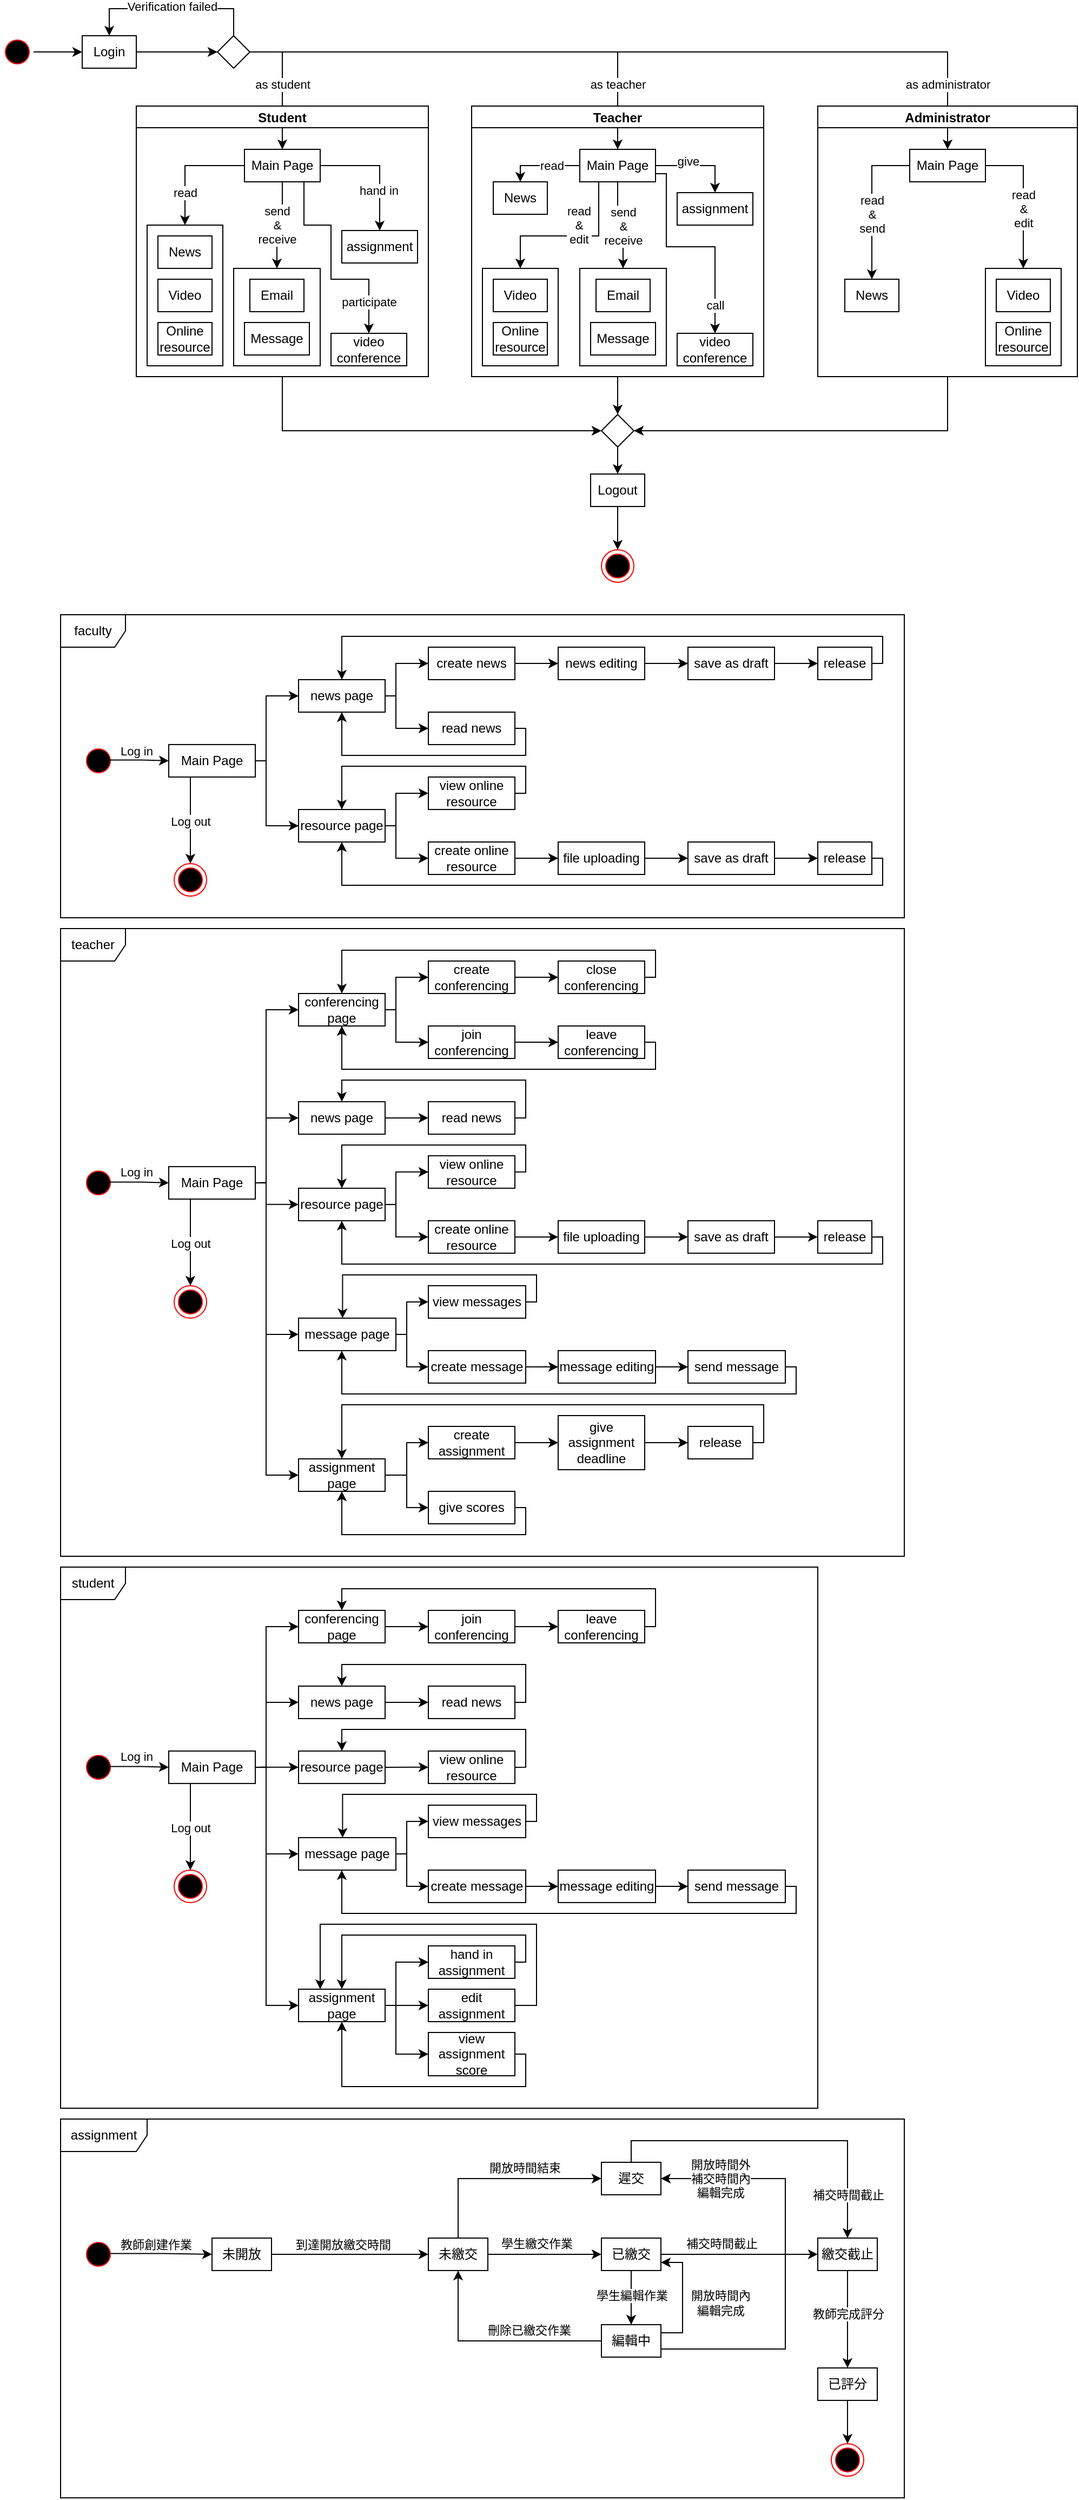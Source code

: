 <mxfile version="20.5.1" type="github">
  <diagram name="Page-1" id="58cdce13-f638-feb5-8d6f-7d28b1aa9fa0">
    <mxGraphModel dx="1285" dy="619" grid="1" gridSize="10" guides="1" tooltips="1" connect="1" arrows="1" fold="1" page="1" pageScale="1" pageWidth="1100" pageHeight="850" background="none" math="0" shadow="0">
      <root>
        <mxCell id="0" />
        <mxCell id="1" parent="0" />
        <mxCell id="p8mKhizwxB0C_d89KqHl-397" value="assignment" style="shape=umlFrame;whiteSpace=wrap;html=1;width=80;height=30;" vertex="1" parent="1">
          <mxGeometry x="60" y="1970" width="780" height="350" as="geometry" />
        </mxCell>
        <mxCell id="p8mKhizwxB0C_d89KqHl-364" value="student" style="shape=umlFrame;whiteSpace=wrap;html=1;" vertex="1" parent="1">
          <mxGeometry x="60" y="1460" width="700" height="500" as="geometry" />
        </mxCell>
        <mxCell id="p8mKhizwxB0C_d89KqHl-225" value="teacher" style="shape=umlFrame;whiteSpace=wrap;html=1;" vertex="1" parent="1">
          <mxGeometry x="60" y="870" width="780" height="580" as="geometry" />
        </mxCell>
        <mxCell id="p8mKhizwxB0C_d89KqHl-98" value="faculty" style="shape=umlFrame;whiteSpace=wrap;html=1;" vertex="1" parent="1">
          <mxGeometry x="60" y="580" width="780" height="280" as="geometry" />
        </mxCell>
        <mxCell id="KCOzz6u0m4-Kenj9s5ZC-12" style="edgeStyle=orthogonalEdgeStyle;rounded=0;orthogonalLoop=1;jettySize=auto;html=1;entryX=0;entryY=0.5;entryDx=0;entryDy=0;exitX=1;exitY=0.5;exitDx=0;exitDy=0;" parent="1" source="KCOzz6u0m4-Kenj9s5ZC-3" target="KCOzz6u0m4-Kenj9s5ZC-9" edge="1">
          <mxGeometry relative="1" as="geometry" />
        </mxCell>
        <mxCell id="KCOzz6u0m4-Kenj9s5ZC-3" value="Login" style="whiteSpace=wrap;html=1;fillColor=#FFFFFF;" parent="1" vertex="1">
          <mxGeometry x="80" y="45" width="50" height="30" as="geometry" />
        </mxCell>
        <mxCell id="KCOzz6u0m4-Kenj9s5ZC-18" style="edgeStyle=orthogonalEdgeStyle;rounded=0;orthogonalLoop=1;jettySize=auto;html=1;entryX=0.5;entryY=0;entryDx=0;entryDy=0;exitX=0.5;exitY=0;exitDx=0;exitDy=0;" parent="1" source="KCOzz6u0m4-Kenj9s5ZC-9" target="KCOzz6u0m4-Kenj9s5ZC-3" edge="1">
          <mxGeometry relative="1" as="geometry">
            <mxPoint x="105" y="40" as="targetPoint" />
            <Array as="points">
              <mxPoint x="105" y="20" />
            </Array>
          </mxGeometry>
        </mxCell>
        <mxCell id="KCOzz6u0m4-Kenj9s5ZC-23" value="Verification failed" style="edgeLabel;html=1;align=center;verticalAlign=middle;resizable=0;points=[];" parent="KCOzz6u0m4-Kenj9s5ZC-18" vertex="1" connectable="0">
          <mxGeometry x="-0.149" y="-2" relative="1" as="geometry">
            <mxPoint x="-12" as="offset" />
          </mxGeometry>
        </mxCell>
        <mxCell id="KCOzz6u0m4-Kenj9s5ZC-20" style="edgeStyle=orthogonalEdgeStyle;rounded=0;orthogonalLoop=1;jettySize=auto;html=1;exitX=1;exitY=0.5;exitDx=0;exitDy=0;entryX=0.5;entryY=0;entryDx=0;entryDy=0;" parent="1" source="KCOzz6u0m4-Kenj9s5ZC-9" target="cIWhWWeFNLBLnTHx8Qie-125" edge="1">
          <mxGeometry relative="1" as="geometry">
            <mxPoint x="980.029" y="120" as="targetPoint" />
          </mxGeometry>
        </mxCell>
        <mxCell id="KCOzz6u0m4-Kenj9s5ZC-32" value="as administrator" style="edgeLabel;html=1;align=center;verticalAlign=middle;resizable=0;points=[];" parent="KCOzz6u0m4-Kenj9s5ZC-20" vertex="1" connectable="0">
          <mxGeometry x="0.921" y="1" relative="1" as="geometry">
            <mxPoint x="-1" y="-31" as="offset" />
          </mxGeometry>
        </mxCell>
        <mxCell id="KCOzz6u0m4-Kenj9s5ZC-29" style="edgeStyle=orthogonalEdgeStyle;rounded=0;orthogonalLoop=1;jettySize=auto;html=1;exitX=1;exitY=0.5;exitDx=0;exitDy=0;entryX=0.5;entryY=0;entryDx=0;entryDy=0;" parent="1" source="KCOzz6u0m4-Kenj9s5ZC-9" target="cIWhWWeFNLBLnTHx8Qie-99" edge="1">
          <mxGeometry relative="1" as="geometry">
            <mxPoint x="585" y="120" as="targetPoint" />
          </mxGeometry>
        </mxCell>
        <mxCell id="KCOzz6u0m4-Kenj9s5ZC-31" value="as teacher" style="edgeLabel;html=1;align=center;verticalAlign=middle;resizable=0;points=[];" parent="KCOzz6u0m4-Kenj9s5ZC-29" vertex="1" connectable="0">
          <mxGeometry x="0.874" y="1" relative="1" as="geometry">
            <mxPoint x="-1" y="-33" as="offset" />
          </mxGeometry>
        </mxCell>
        <mxCell id="KCOzz6u0m4-Kenj9s5ZC-9" value="" style="rhombus;whiteSpace=wrap;html=1;fillColor=#FFFFFF;" parent="1" vertex="1">
          <mxGeometry x="205" y="45" width="30" height="30" as="geometry" />
        </mxCell>
        <mxCell id="KCOzz6u0m4-Kenj9s5ZC-13" style="edgeStyle=orthogonalEdgeStyle;rounded=0;orthogonalLoop=1;jettySize=auto;html=1;entryX=0;entryY=0.5;entryDx=0;entryDy=0;exitX=1;exitY=0.5;exitDx=0;exitDy=0;" parent="1" source="KCOzz6u0m4-Kenj9s5ZC-10" target="KCOzz6u0m4-Kenj9s5ZC-3" edge="1">
          <mxGeometry relative="1" as="geometry">
            <mxPoint x="30" y="60" as="sourcePoint" />
          </mxGeometry>
        </mxCell>
        <mxCell id="KCOzz6u0m4-Kenj9s5ZC-10" value="" style="ellipse;html=1;shape=startState;fillColor=#000000;strokeColor=#ff0000;" parent="1" vertex="1">
          <mxGeometry x="5" y="45" width="30" height="30" as="geometry" />
        </mxCell>
        <mxCell id="KCOzz6u0m4-Kenj9s5ZC-26" value="" style="endArrow=classic;html=1;rounded=0;entryX=0.5;entryY=0;entryDx=0;entryDy=0;exitX=1;exitY=0.5;exitDx=0;exitDy=0;" parent="1" source="KCOzz6u0m4-Kenj9s5ZC-9" target="cIWhWWeFNLBLnTHx8Qie-63" edge="1">
          <mxGeometry width="50" height="50" relative="1" as="geometry">
            <mxPoint x="260" y="60" as="sourcePoint" />
            <mxPoint x="320" y="120" as="targetPoint" />
            <Array as="points">
              <mxPoint x="265" y="60" />
            </Array>
          </mxGeometry>
        </mxCell>
        <mxCell id="KCOzz6u0m4-Kenj9s5ZC-30" value="as student" style="edgeLabel;html=1;align=center;verticalAlign=middle;resizable=0;points=[];" parent="KCOzz6u0m4-Kenj9s5ZC-26" vertex="1" connectable="0">
          <mxGeometry x="0.067" y="-2" relative="1" as="geometry">
            <mxPoint x="2" y="-4" as="offset" />
          </mxGeometry>
        </mxCell>
        <mxCell id="cIWhWWeFNLBLnTHx8Qie-141" style="edgeStyle=orthogonalEdgeStyle;rounded=0;orthogonalLoop=1;jettySize=auto;html=1;entryX=0;entryY=0.5;entryDx=0;entryDy=0;fontSize=11;exitX=0.5;exitY=1;exitDx=0;exitDy=0;" parent="1" source="cIWhWWeFNLBLnTHx8Qie-58" target="cIWhWWeFNLBLnTHx8Qie-140" edge="1">
          <mxGeometry relative="1" as="geometry" />
        </mxCell>
        <mxCell id="cIWhWWeFNLBLnTHx8Qie-58" value="Student" style="swimlane;fillColor=#FFFFFF;startSize=20;" parent="1" vertex="1">
          <mxGeometry x="130" y="110" width="270" height="250" as="geometry">
            <mxRectangle x="160" y="120" width="90" height="30" as="alternateBounds" />
          </mxGeometry>
        </mxCell>
        <mxCell id="cIWhWWeFNLBLnTHx8Qie-61" style="edgeStyle=orthogonalEdgeStyle;rounded=0;orthogonalLoop=1;jettySize=auto;html=1;exitX=1;exitY=0.5;exitDx=0;exitDy=0;fontSize=11;entryX=0.5;entryY=0;entryDx=0;entryDy=0;" parent="cIWhWWeFNLBLnTHx8Qie-58" source="cIWhWWeFNLBLnTHx8Qie-63" target="cIWhWWeFNLBLnTHx8Qie-78" edge="1">
          <mxGeometry relative="1" as="geometry">
            <mxPoint x="235" y="90" as="targetPoint" />
          </mxGeometry>
        </mxCell>
        <mxCell id="cIWhWWeFNLBLnTHx8Qie-87" value="hand in" style="edgeLabel;html=1;align=center;verticalAlign=middle;resizable=0;points=[];fontSize=11;" parent="cIWhWWeFNLBLnTHx8Qie-61" vertex="1" connectable="0">
          <mxGeometry x="0.344" y="-1" relative="1" as="geometry">
            <mxPoint as="offset" />
          </mxGeometry>
        </mxCell>
        <mxCell id="cIWhWWeFNLBLnTHx8Qie-62" style="edgeStyle=orthogonalEdgeStyle;rounded=0;orthogonalLoop=1;jettySize=auto;html=1;exitX=0.5;exitY=1;exitDx=0;exitDy=0;fontSize=11;entryX=0.5;entryY=0;entryDx=0;entryDy=0;" parent="cIWhWWeFNLBLnTHx8Qie-58" source="cIWhWWeFNLBLnTHx8Qie-63" target="cIWhWWeFNLBLnTHx8Qie-75" edge="1">
          <mxGeometry relative="1" as="geometry">
            <Array as="points">
              <mxPoint x="155" y="110" />
              <mxPoint x="180" y="110" />
              <mxPoint x="180" y="160" />
              <mxPoint x="215" y="160" />
            </Array>
            <mxPoint x="190" y="205" as="targetPoint" />
          </mxGeometry>
        </mxCell>
        <mxCell id="cIWhWWeFNLBLnTHx8Qie-88" value="participate" style="edgeLabel;html=1;align=center;verticalAlign=middle;resizable=0;points=[];fontSize=11;" parent="cIWhWWeFNLBLnTHx8Qie-62" vertex="1" connectable="0">
          <mxGeometry x="0.677" y="1" relative="1" as="geometry">
            <mxPoint x="-1" y="6" as="offset" />
          </mxGeometry>
        </mxCell>
        <mxCell id="cIWhWWeFNLBLnTHx8Qie-90" style="edgeStyle=orthogonalEdgeStyle;rounded=0;orthogonalLoop=1;jettySize=auto;html=1;fontSize=11;exitX=0.5;exitY=1;exitDx=0;exitDy=0;entryX=0.5;entryY=0;entryDx=0;entryDy=0;" parent="cIWhWWeFNLBLnTHx8Qie-58" source="cIWhWWeFNLBLnTHx8Qie-63" target="cIWhWWeFNLBLnTHx8Qie-83" edge="1">
          <mxGeometry relative="1" as="geometry">
            <Array as="points" />
          </mxGeometry>
        </mxCell>
        <mxCell id="cIWhWWeFNLBLnTHx8Qie-91" value="send&lt;br&gt;&amp;amp;&lt;br&gt;receive" style="edgeLabel;html=1;align=center;verticalAlign=middle;resizable=0;points=[];fontSize=11;" parent="cIWhWWeFNLBLnTHx8Qie-90" vertex="1" connectable="0">
          <mxGeometry x="-0.094" y="1" relative="1" as="geometry">
            <mxPoint x="-6" y="1" as="offset" />
          </mxGeometry>
        </mxCell>
        <mxCell id="cIWhWWeFNLBLnTHx8Qie-63" value="Main Page" style="whiteSpace=wrap;html=1;fillColor=#FFFFFF;" parent="cIWhWWeFNLBLnTHx8Qie-58" vertex="1">
          <mxGeometry x="100" y="40" width="70" height="30" as="geometry" />
        </mxCell>
        <mxCell id="cIWhWWeFNLBLnTHx8Qie-81" value="" style="group" parent="cIWhWWeFNLBLnTHx8Qie-58" vertex="1" connectable="0">
          <mxGeometry x="10" y="110" width="70" height="130" as="geometry" />
        </mxCell>
        <mxCell id="cIWhWWeFNLBLnTHx8Qie-80" value="" style="rounded=0;whiteSpace=wrap;html=1;fontSize=11;" parent="cIWhWWeFNLBLnTHx8Qie-81" vertex="1">
          <mxGeometry width="70" height="130" as="geometry" />
        </mxCell>
        <mxCell id="cIWhWWeFNLBLnTHx8Qie-70" value="News" style="whiteSpace=wrap;html=1;fillColor=#FFFFFF;" parent="cIWhWWeFNLBLnTHx8Qie-81" vertex="1">
          <mxGeometry x="10" y="10" width="50" height="30" as="geometry" />
        </mxCell>
        <mxCell id="cIWhWWeFNLBLnTHx8Qie-71" value="Video" style="whiteSpace=wrap;html=1;fillColor=#FFFFFF;" parent="cIWhWWeFNLBLnTHx8Qie-81" vertex="1">
          <mxGeometry x="10" y="50" width="50" height="30" as="geometry" />
        </mxCell>
        <mxCell id="cIWhWWeFNLBLnTHx8Qie-72" value="Online resource" style="whiteSpace=wrap;html=1;fillColor=#FFFFFF;" parent="cIWhWWeFNLBLnTHx8Qie-81" vertex="1">
          <mxGeometry x="10" y="90" width="50" height="30" as="geometry" />
        </mxCell>
        <mxCell id="cIWhWWeFNLBLnTHx8Qie-59" style="edgeStyle=orthogonalEdgeStyle;rounded=0;orthogonalLoop=1;jettySize=auto;html=1;fontSize=11;entryX=0.5;entryY=0;entryDx=0;entryDy=0;exitX=0;exitY=0.5;exitDx=0;exitDy=0;" parent="cIWhWWeFNLBLnTHx8Qie-58" source="cIWhWWeFNLBLnTHx8Qie-63" target="cIWhWWeFNLBLnTHx8Qie-80" edge="1">
          <mxGeometry relative="1" as="geometry">
            <mxPoint x="45" y="90" as="targetPoint" />
          </mxGeometry>
        </mxCell>
        <mxCell id="cIWhWWeFNLBLnTHx8Qie-82" value="read" style="edgeLabel;html=1;align=center;verticalAlign=middle;resizable=0;points=[];fontSize=11;" parent="cIWhWWeFNLBLnTHx8Qie-59" vertex="1" connectable="0">
          <mxGeometry x="-0.203" y="-1" relative="1" as="geometry">
            <mxPoint x="-11" y="26" as="offset" />
          </mxGeometry>
        </mxCell>
        <mxCell id="cIWhWWeFNLBLnTHx8Qie-84" value="" style="group" parent="cIWhWWeFNLBLnTHx8Qie-58" vertex="1" connectable="0">
          <mxGeometry x="90" y="140" width="80" height="90" as="geometry" />
        </mxCell>
        <mxCell id="cIWhWWeFNLBLnTHx8Qie-83" value="" style="rounded=0;whiteSpace=wrap;html=1;fontSize=11;" parent="cIWhWWeFNLBLnTHx8Qie-84" vertex="1">
          <mxGeometry y="10" width="80" height="90" as="geometry" />
        </mxCell>
        <mxCell id="cIWhWWeFNLBLnTHx8Qie-66" value="Email" style="whiteSpace=wrap;html=1;fillColor=#FFFFFF;" parent="cIWhWWeFNLBLnTHx8Qie-84" vertex="1">
          <mxGeometry x="15" y="20" width="50" height="30" as="geometry" />
        </mxCell>
        <mxCell id="cIWhWWeFNLBLnTHx8Qie-67" value="Message" style="whiteSpace=wrap;html=1;fillColor=#FFFFFF;" parent="cIWhWWeFNLBLnTHx8Qie-84" vertex="1">
          <mxGeometry x="10" y="60" width="60" height="30" as="geometry" />
        </mxCell>
        <mxCell id="cIWhWWeFNLBLnTHx8Qie-75" value="video conference" style="whiteSpace=wrap;html=1;fillColor=#FFFFFF;" parent="cIWhWWeFNLBLnTHx8Qie-58" vertex="1">
          <mxGeometry x="180" y="210" width="70" height="30" as="geometry" />
        </mxCell>
        <mxCell id="cIWhWWeFNLBLnTHx8Qie-78" value="assignment" style="whiteSpace=wrap;html=1;fillColor=#FFFFFF;" parent="cIWhWWeFNLBLnTHx8Qie-58" vertex="1">
          <mxGeometry x="190" y="115" width="70" height="30" as="geometry" />
        </mxCell>
        <mxCell id="cIWhWWeFNLBLnTHx8Qie-142" style="edgeStyle=orthogonalEdgeStyle;rounded=0;orthogonalLoop=1;jettySize=auto;html=1;exitX=0.5;exitY=1;exitDx=0;exitDy=0;entryX=0.5;entryY=0;entryDx=0;entryDy=0;fontSize=11;" parent="1" source="cIWhWWeFNLBLnTHx8Qie-92" target="cIWhWWeFNLBLnTHx8Qie-140" edge="1">
          <mxGeometry relative="1" as="geometry" />
        </mxCell>
        <mxCell id="cIWhWWeFNLBLnTHx8Qie-92" value="Teacher" style="swimlane;fillColor=#FFFFFF;startSize=20;" parent="1" vertex="1">
          <mxGeometry x="440" y="110" width="270" height="250" as="geometry">
            <mxRectangle x="160" y="120" width="90" height="30" as="alternateBounds" />
          </mxGeometry>
        </mxCell>
        <mxCell id="cIWhWWeFNLBLnTHx8Qie-93" style="edgeStyle=orthogonalEdgeStyle;rounded=0;orthogonalLoop=1;jettySize=auto;html=1;exitX=1;exitY=0.5;exitDx=0;exitDy=0;fontSize=11;entryX=0.5;entryY=0;entryDx=0;entryDy=0;" parent="cIWhWWeFNLBLnTHx8Qie-92" source="cIWhWWeFNLBLnTHx8Qie-99" target="cIWhWWeFNLBLnTHx8Qie-112" edge="1">
          <mxGeometry relative="1" as="geometry">
            <mxPoint x="235" y="90" as="targetPoint" />
          </mxGeometry>
        </mxCell>
        <mxCell id="cIWhWWeFNLBLnTHx8Qie-94" value="give" style="edgeLabel;html=1;align=center;verticalAlign=middle;resizable=0;points=[];fontSize=11;" parent="cIWhWWeFNLBLnTHx8Qie-93" vertex="1" connectable="0">
          <mxGeometry x="0.344" y="-1" relative="1" as="geometry">
            <mxPoint x="-24" y="-5" as="offset" />
          </mxGeometry>
        </mxCell>
        <mxCell id="cIWhWWeFNLBLnTHx8Qie-95" style="edgeStyle=orthogonalEdgeStyle;rounded=0;orthogonalLoop=1;jettySize=auto;html=1;exitX=1;exitY=0.75;exitDx=0;exitDy=0;fontSize=11;entryX=0.5;entryY=0;entryDx=0;entryDy=0;" parent="cIWhWWeFNLBLnTHx8Qie-92" source="cIWhWWeFNLBLnTHx8Qie-99" target="cIWhWWeFNLBLnTHx8Qie-111" edge="1">
          <mxGeometry relative="1" as="geometry">
            <Array as="points">
              <mxPoint x="180" y="63" />
              <mxPoint x="180" y="130" />
              <mxPoint x="225" y="130" />
            </Array>
            <mxPoint x="190" y="205" as="targetPoint" />
          </mxGeometry>
        </mxCell>
        <mxCell id="cIWhWWeFNLBLnTHx8Qie-96" value="call" style="edgeLabel;html=1;align=center;verticalAlign=middle;resizable=0;points=[];fontSize=11;" parent="cIWhWWeFNLBLnTHx8Qie-95" vertex="1" connectable="0">
          <mxGeometry x="0.677" y="1" relative="1" as="geometry">
            <mxPoint x="-1" y="6" as="offset" />
          </mxGeometry>
        </mxCell>
        <mxCell id="cIWhWWeFNLBLnTHx8Qie-97" style="edgeStyle=orthogonalEdgeStyle;rounded=0;orthogonalLoop=1;jettySize=auto;html=1;fontSize=11;entryX=0.5;entryY=0;entryDx=0;entryDy=0;exitX=0.5;exitY=1;exitDx=0;exitDy=0;" parent="cIWhWWeFNLBLnTHx8Qie-92" source="cIWhWWeFNLBLnTHx8Qie-99" target="cIWhWWeFNLBLnTHx8Qie-108" edge="1">
          <mxGeometry relative="1" as="geometry" />
        </mxCell>
        <mxCell id="cIWhWWeFNLBLnTHx8Qie-98" value="send&lt;br&gt;&amp;amp;&lt;br&gt;receive" style="edgeLabel;html=1;align=center;verticalAlign=middle;resizable=0;points=[];fontSize=11;" parent="cIWhWWeFNLBLnTHx8Qie-97" vertex="1" connectable="0">
          <mxGeometry x="-0.094" y="1" relative="1" as="geometry">
            <mxPoint x="4" y="2" as="offset" />
          </mxGeometry>
        </mxCell>
        <mxCell id="cIWhWWeFNLBLnTHx8Qie-114" style="edgeStyle=orthogonalEdgeStyle;rounded=0;orthogonalLoop=1;jettySize=auto;html=1;entryX=0.5;entryY=0;entryDx=0;entryDy=0;fontSize=11;exitX=0.25;exitY=1;exitDx=0;exitDy=0;" parent="cIWhWWeFNLBLnTHx8Qie-92" source="cIWhWWeFNLBLnTHx8Qie-99" target="cIWhWWeFNLBLnTHx8Qie-101" edge="1">
          <mxGeometry relative="1" as="geometry">
            <Array as="points">
              <mxPoint x="118" y="120" />
              <mxPoint x="45" y="120" />
            </Array>
          </mxGeometry>
        </mxCell>
        <mxCell id="cIWhWWeFNLBLnTHx8Qie-115" value="read&lt;br&gt;&amp;amp;&lt;br&gt;edit" style="edgeLabel;html=1;align=center;verticalAlign=middle;resizable=0;points=[];fontSize=11;" parent="cIWhWWeFNLBLnTHx8Qie-114" vertex="1" connectable="0">
          <mxGeometry x="0.058" y="1" relative="1" as="geometry">
            <mxPoint x="12" y="-11" as="offset" />
          </mxGeometry>
        </mxCell>
        <mxCell id="cIWhWWeFNLBLnTHx8Qie-99" value="Main Page" style="whiteSpace=wrap;html=1;fillColor=#FFFFFF;" parent="cIWhWWeFNLBLnTHx8Qie-92" vertex="1">
          <mxGeometry x="100" y="40" width="70" height="30" as="geometry" />
        </mxCell>
        <mxCell id="cIWhWWeFNLBLnTHx8Qie-105" style="edgeStyle=orthogonalEdgeStyle;rounded=0;orthogonalLoop=1;jettySize=auto;html=1;fontSize=11;exitX=0;exitY=0.5;exitDx=0;exitDy=0;entryX=0.5;entryY=0;entryDx=0;entryDy=0;" parent="cIWhWWeFNLBLnTHx8Qie-92" source="cIWhWWeFNLBLnTHx8Qie-99" target="cIWhWWeFNLBLnTHx8Qie-102" edge="1">
          <mxGeometry relative="1" as="geometry">
            <mxPoint x="45" y="70" as="targetPoint" />
            <Array as="points">
              <mxPoint x="45" y="55" />
            </Array>
          </mxGeometry>
        </mxCell>
        <mxCell id="cIWhWWeFNLBLnTHx8Qie-106" value="read" style="edgeLabel;html=1;align=center;verticalAlign=middle;resizable=0;points=[];fontSize=11;" parent="cIWhWWeFNLBLnTHx8Qie-105" vertex="1" connectable="0">
          <mxGeometry x="-0.203" y="-1" relative="1" as="geometry">
            <mxPoint x="2" y="1" as="offset" />
          </mxGeometry>
        </mxCell>
        <mxCell id="cIWhWWeFNLBLnTHx8Qie-111" value="video conference" style="whiteSpace=wrap;html=1;fillColor=#FFFFFF;" parent="cIWhWWeFNLBLnTHx8Qie-92" vertex="1">
          <mxGeometry x="190" y="210" width="70" height="30" as="geometry" />
        </mxCell>
        <mxCell id="cIWhWWeFNLBLnTHx8Qie-112" value="assignment" style="whiteSpace=wrap;html=1;fillColor=#FFFFFF;" parent="cIWhWWeFNLBLnTHx8Qie-92" vertex="1">
          <mxGeometry x="190" y="80" width="70" height="30" as="geometry" />
        </mxCell>
        <mxCell id="cIWhWWeFNLBLnTHx8Qie-102" value="News" style="whiteSpace=wrap;html=1;fillColor=#FFFFFF;" parent="cIWhWWeFNLBLnTHx8Qie-92" vertex="1">
          <mxGeometry x="20" y="70" width="50" height="30" as="geometry" />
        </mxCell>
        <mxCell id="cIWhWWeFNLBLnTHx8Qie-113" value="" style="group" parent="cIWhWWeFNLBLnTHx8Qie-92" vertex="1" connectable="0">
          <mxGeometry x="10" y="150" width="70" height="90" as="geometry" />
        </mxCell>
        <mxCell id="cIWhWWeFNLBLnTHx8Qie-101" value="" style="rounded=0;whiteSpace=wrap;html=1;fontSize=11;" parent="cIWhWWeFNLBLnTHx8Qie-113" vertex="1">
          <mxGeometry width="70" height="90" as="geometry" />
        </mxCell>
        <mxCell id="cIWhWWeFNLBLnTHx8Qie-103" value="Video" style="whiteSpace=wrap;html=1;fillColor=#FFFFFF;" parent="cIWhWWeFNLBLnTHx8Qie-113" vertex="1">
          <mxGeometry x="10" y="10" width="50" height="30" as="geometry" />
        </mxCell>
        <mxCell id="cIWhWWeFNLBLnTHx8Qie-104" value="Online resource" style="whiteSpace=wrap;html=1;fillColor=#FFFFFF;" parent="cIWhWWeFNLBLnTHx8Qie-113" vertex="1">
          <mxGeometry x="10" y="50" width="50" height="30" as="geometry" />
        </mxCell>
        <mxCell id="cIWhWWeFNLBLnTHx8Qie-107" value="" style="group" parent="cIWhWWeFNLBLnTHx8Qie-92" vertex="1" connectable="0">
          <mxGeometry x="100" y="150" width="80" height="90" as="geometry" />
        </mxCell>
        <mxCell id="cIWhWWeFNLBLnTHx8Qie-108" value="" style="rounded=0;whiteSpace=wrap;html=1;fontSize=11;" parent="cIWhWWeFNLBLnTHx8Qie-107" vertex="1">
          <mxGeometry width="80" height="90" as="geometry" />
        </mxCell>
        <mxCell id="cIWhWWeFNLBLnTHx8Qie-109" value="Email" style="whiteSpace=wrap;html=1;fillColor=#FFFFFF;" parent="cIWhWWeFNLBLnTHx8Qie-107" vertex="1">
          <mxGeometry x="15" y="10" width="50" height="30" as="geometry" />
        </mxCell>
        <mxCell id="cIWhWWeFNLBLnTHx8Qie-110" value="Message" style="whiteSpace=wrap;html=1;fillColor=#FFFFFF;" parent="cIWhWWeFNLBLnTHx8Qie-107" vertex="1">
          <mxGeometry x="10" y="50" width="60" height="30" as="geometry" />
        </mxCell>
        <mxCell id="cIWhWWeFNLBLnTHx8Qie-155" style="edgeStyle=orthogonalEdgeStyle;rounded=0;orthogonalLoop=1;jettySize=auto;html=1;exitX=0.5;exitY=1;exitDx=0;exitDy=0;entryX=1;entryY=0.5;entryDx=0;entryDy=0;fontSize=11;" parent="1" source="cIWhWWeFNLBLnTHx8Qie-116" target="cIWhWWeFNLBLnTHx8Qie-140" edge="1">
          <mxGeometry relative="1" as="geometry" />
        </mxCell>
        <mxCell id="cIWhWWeFNLBLnTHx8Qie-116" value="Administrator" style="swimlane;fillColor=#FFFFFF;startSize=20;" parent="1" vertex="1">
          <mxGeometry x="760" y="110" width="240" height="250" as="geometry">
            <mxRectangle x="160" y="120" width="90" height="30" as="alternateBounds" />
          </mxGeometry>
        </mxCell>
        <mxCell id="cIWhWWeFNLBLnTHx8Qie-123" style="edgeStyle=orthogonalEdgeStyle;rounded=0;orthogonalLoop=1;jettySize=auto;html=1;entryX=0.5;entryY=0;entryDx=0;entryDy=0;fontSize=11;exitX=1;exitY=0.5;exitDx=0;exitDy=0;" parent="cIWhWWeFNLBLnTHx8Qie-116" source="cIWhWWeFNLBLnTHx8Qie-125" target="cIWhWWeFNLBLnTHx8Qie-132" edge="1">
          <mxGeometry relative="1" as="geometry">
            <Array as="points">
              <mxPoint x="190" y="55" />
            </Array>
          </mxGeometry>
        </mxCell>
        <mxCell id="cIWhWWeFNLBLnTHx8Qie-124" value="read&lt;br&gt;&amp;amp;&lt;br&gt;edit" style="edgeLabel;html=1;align=center;verticalAlign=middle;resizable=0;points=[];fontSize=11;" parent="cIWhWWeFNLBLnTHx8Qie-123" vertex="1" connectable="0">
          <mxGeometry x="0.058" y="1" relative="1" as="geometry">
            <mxPoint x="-1" y="6" as="offset" />
          </mxGeometry>
        </mxCell>
        <mxCell id="cIWhWWeFNLBLnTHx8Qie-125" value="Main Page" style="whiteSpace=wrap;html=1;fillColor=#FFFFFF;" parent="cIWhWWeFNLBLnTHx8Qie-116" vertex="1">
          <mxGeometry x="85" y="40" width="70" height="30" as="geometry" />
        </mxCell>
        <mxCell id="cIWhWWeFNLBLnTHx8Qie-126" style="edgeStyle=orthogonalEdgeStyle;rounded=0;orthogonalLoop=1;jettySize=auto;html=1;fontSize=11;exitX=0;exitY=0.5;exitDx=0;exitDy=0;entryX=0.5;entryY=0;entryDx=0;entryDy=0;" parent="cIWhWWeFNLBLnTHx8Qie-116" source="cIWhWWeFNLBLnTHx8Qie-125" target="cIWhWWeFNLBLnTHx8Qie-130" edge="1">
          <mxGeometry relative="1" as="geometry">
            <mxPoint x="30" y="70" as="targetPoint" />
          </mxGeometry>
        </mxCell>
        <mxCell id="cIWhWWeFNLBLnTHx8Qie-127" value="read&lt;br&gt;&amp;amp;&lt;br&gt;send" style="edgeLabel;html=1;align=center;verticalAlign=middle;resizable=0;points=[];fontSize=11;" parent="cIWhWWeFNLBLnTHx8Qie-126" vertex="1" connectable="0">
          <mxGeometry x="-0.203" y="-1" relative="1" as="geometry">
            <mxPoint x="1" y="24" as="offset" />
          </mxGeometry>
        </mxCell>
        <mxCell id="cIWhWWeFNLBLnTHx8Qie-130" value="News" style="whiteSpace=wrap;html=1;fillColor=#FFFFFF;" parent="cIWhWWeFNLBLnTHx8Qie-116" vertex="1">
          <mxGeometry x="25" y="160" width="50" height="30" as="geometry" />
        </mxCell>
        <mxCell id="cIWhWWeFNLBLnTHx8Qie-131" value="" style="group" parent="cIWhWWeFNLBLnTHx8Qie-116" vertex="1" connectable="0">
          <mxGeometry x="155" y="150" width="70" height="90" as="geometry" />
        </mxCell>
        <mxCell id="cIWhWWeFNLBLnTHx8Qie-132" value="" style="rounded=0;whiteSpace=wrap;html=1;fontSize=11;" parent="cIWhWWeFNLBLnTHx8Qie-131" vertex="1">
          <mxGeometry width="70" height="90" as="geometry" />
        </mxCell>
        <mxCell id="cIWhWWeFNLBLnTHx8Qie-133" value="Video" style="whiteSpace=wrap;html=1;fillColor=#FFFFFF;" parent="cIWhWWeFNLBLnTHx8Qie-131" vertex="1">
          <mxGeometry x="10" y="10" width="50" height="30" as="geometry" />
        </mxCell>
        <mxCell id="cIWhWWeFNLBLnTHx8Qie-134" value="Online resource" style="whiteSpace=wrap;html=1;fillColor=#FFFFFF;" parent="cIWhWWeFNLBLnTHx8Qie-131" vertex="1">
          <mxGeometry x="10" y="50" width="50" height="30" as="geometry" />
        </mxCell>
        <mxCell id="cIWhWWeFNLBLnTHx8Qie-158" style="edgeStyle=orthogonalEdgeStyle;rounded=0;orthogonalLoop=1;jettySize=auto;html=1;exitX=0.5;exitY=1;exitDx=0;exitDy=0;entryX=0.5;entryY=0;entryDx=0;entryDy=0;fontSize=11;" parent="1" source="cIWhWWeFNLBLnTHx8Qie-140" target="cIWhWWeFNLBLnTHx8Qie-157" edge="1">
          <mxGeometry relative="1" as="geometry" />
        </mxCell>
        <mxCell id="cIWhWWeFNLBLnTHx8Qie-140" value="" style="rhombus;whiteSpace=wrap;html=1;fillColor=#FFFFFF;" parent="1" vertex="1">
          <mxGeometry x="560" y="395" width="30" height="30" as="geometry" />
        </mxCell>
        <mxCell id="cIWhWWeFNLBLnTHx8Qie-161" style="edgeStyle=orthogonalEdgeStyle;rounded=0;orthogonalLoop=1;jettySize=auto;html=1;exitX=0.5;exitY=1;exitDx=0;exitDy=0;entryX=0.5;entryY=0;entryDx=0;entryDy=0;fontSize=11;" parent="1" source="cIWhWWeFNLBLnTHx8Qie-157" target="cIWhWWeFNLBLnTHx8Qie-159" edge="1">
          <mxGeometry relative="1" as="geometry" />
        </mxCell>
        <mxCell id="cIWhWWeFNLBLnTHx8Qie-157" value="Logout" style="whiteSpace=wrap;html=1;fillColor=#FFFFFF;" parent="1" vertex="1">
          <mxGeometry x="550" y="450" width="50" height="30" as="geometry" />
        </mxCell>
        <mxCell id="cIWhWWeFNLBLnTHx8Qie-159" value="" style="ellipse;html=1;shape=endState;fillColor=#000000;strokeColor=#ff0000;fontSize=11;" parent="1" vertex="1">
          <mxGeometry x="560" y="520" width="30" height="30" as="geometry" />
        </mxCell>
        <mxCell id="p8mKhizwxB0C_d89KqHl-8" value="" style="ellipse;html=1;shape=startState;fillColor=#000000;strokeColor=#ff0000;" vertex="1" parent="1">
          <mxGeometry x="80" y="699.97" width="30" height="30" as="geometry" />
        </mxCell>
        <mxCell id="p8mKhizwxB0C_d89KqHl-9" value="" style="ellipse;html=1;shape=endState;fillColor=#000000;strokeColor=#ff0000;fontSize=11;" vertex="1" parent="1">
          <mxGeometry x="165" y="810" width="30" height="30" as="geometry" />
        </mxCell>
        <mxCell id="p8mKhizwxB0C_d89KqHl-12" style="edgeStyle=orthogonalEdgeStyle;rounded=0;orthogonalLoop=1;jettySize=auto;html=1;exitX=0.25;exitY=1;exitDx=0;exitDy=0;entryX=0.5;entryY=0;entryDx=0;entryDy=0;" edge="1" parent="1" source="p8mKhizwxB0C_d89KqHl-14" target="p8mKhizwxB0C_d89KqHl-9">
          <mxGeometry relative="1" as="geometry" />
        </mxCell>
        <mxCell id="p8mKhizwxB0C_d89KqHl-13" value="Log out" style="edgeLabel;html=1;align=center;verticalAlign=middle;resizable=0;points=[];" vertex="1" connectable="0" parent="p8mKhizwxB0C_d89KqHl-12">
          <mxGeometry x="0.289" y="1" relative="1" as="geometry">
            <mxPoint x="-1" y="-11" as="offset" />
          </mxGeometry>
        </mxCell>
        <mxCell id="p8mKhizwxB0C_d89KqHl-81" style="edgeStyle=orthogonalEdgeStyle;rounded=0;orthogonalLoop=1;jettySize=auto;html=1;entryX=0;entryY=0.5;entryDx=0;entryDy=0;exitX=1;exitY=0.5;exitDx=0;exitDy=0;" edge="1" parent="1" source="p8mKhizwxB0C_d89KqHl-14" target="p8mKhizwxB0C_d89KqHl-79">
          <mxGeometry relative="1" as="geometry">
            <Array as="points">
              <mxPoint x="250" y="715" />
              <mxPoint x="250" y="655" />
            </Array>
          </mxGeometry>
        </mxCell>
        <mxCell id="p8mKhizwxB0C_d89KqHl-82" style="edgeStyle=orthogonalEdgeStyle;rounded=0;orthogonalLoop=1;jettySize=auto;html=1;entryX=0;entryY=0.5;entryDx=0;entryDy=0;exitX=1;exitY=0.5;exitDx=0;exitDy=0;" edge="1" parent="1" source="p8mKhizwxB0C_d89KqHl-14" target="p8mKhizwxB0C_d89KqHl-78">
          <mxGeometry relative="1" as="geometry">
            <Array as="points">
              <mxPoint x="250" y="715" />
              <mxPoint x="250" y="775" />
            </Array>
          </mxGeometry>
        </mxCell>
        <mxCell id="p8mKhizwxB0C_d89KqHl-14" value="Main Page" style="rounded=0;whiteSpace=wrap;html=1;" vertex="1" parent="1">
          <mxGeometry x="160" y="699.97" width="80" height="30" as="geometry" />
        </mxCell>
        <mxCell id="p8mKhizwxB0C_d89KqHl-6" style="edgeStyle=orthogonalEdgeStyle;rounded=0;orthogonalLoop=1;jettySize=auto;html=1;exitX=0.83;exitY=0.476;exitDx=0;exitDy=0;entryX=0;entryY=0.5;entryDx=0;entryDy=0;exitPerimeter=0;" edge="1" parent="1" source="p8mKhizwxB0C_d89KqHl-8" target="p8mKhizwxB0C_d89KqHl-14">
          <mxGeometry relative="1" as="geometry" />
        </mxCell>
        <mxCell id="p8mKhizwxB0C_d89KqHl-7" value="Log in" style="edgeLabel;html=1;align=center;verticalAlign=middle;resizable=0;points=[];" vertex="1" connectable="0" parent="p8mKhizwxB0C_d89KqHl-6">
          <mxGeometry x="-0.113" y="-2" relative="1" as="geometry">
            <mxPoint y="-11" as="offset" />
          </mxGeometry>
        </mxCell>
        <mxCell id="p8mKhizwxB0C_d89KqHl-64" value="create news" style="rounded=0;whiteSpace=wrap;html=1;" vertex="1" parent="1">
          <mxGeometry x="400" y="610" width="80" height="30" as="geometry" />
        </mxCell>
        <mxCell id="p8mKhizwxB0C_d89KqHl-65" value="news editing" style="rounded=0;whiteSpace=wrap;html=1;" vertex="1" parent="1">
          <mxGeometry x="520" y="610" width="80" height="30" as="geometry" />
        </mxCell>
        <mxCell id="p8mKhizwxB0C_d89KqHl-66" style="edgeStyle=orthogonalEdgeStyle;rounded=0;orthogonalLoop=1;jettySize=auto;html=1;" edge="1" parent="1" source="p8mKhizwxB0C_d89KqHl-64" target="p8mKhizwxB0C_d89KqHl-65">
          <mxGeometry relative="1" as="geometry" />
        </mxCell>
        <mxCell id="p8mKhizwxB0C_d89KqHl-67" value="save as draft" style="rounded=0;whiteSpace=wrap;html=1;" vertex="1" parent="1">
          <mxGeometry x="640" y="610" width="80" height="30" as="geometry" />
        </mxCell>
        <mxCell id="p8mKhizwxB0C_d89KqHl-68" style="edgeStyle=orthogonalEdgeStyle;rounded=0;orthogonalLoop=1;jettySize=auto;html=1;" edge="1" parent="1" source="p8mKhizwxB0C_d89KqHl-65" target="p8mKhizwxB0C_d89KqHl-67">
          <mxGeometry relative="1" as="geometry" />
        </mxCell>
        <mxCell id="p8mKhizwxB0C_d89KqHl-96" style="edgeStyle=orthogonalEdgeStyle;rounded=0;orthogonalLoop=1;jettySize=auto;html=1;exitX=1;exitY=0.5;exitDx=0;exitDy=0;entryX=0.5;entryY=0;entryDx=0;entryDy=0;" edge="1" parent="1" source="p8mKhizwxB0C_d89KqHl-69" target="p8mKhizwxB0C_d89KqHl-79">
          <mxGeometry relative="1" as="geometry">
            <Array as="points">
              <mxPoint x="820" y="625" />
              <mxPoint x="820" y="600" />
              <mxPoint x="320" y="600" />
            </Array>
          </mxGeometry>
        </mxCell>
        <mxCell id="p8mKhizwxB0C_d89KqHl-69" value="release" style="rounded=0;whiteSpace=wrap;html=1;" vertex="1" parent="1">
          <mxGeometry x="760" y="610" width="50" height="30" as="geometry" />
        </mxCell>
        <mxCell id="p8mKhizwxB0C_d89KqHl-70" style="edgeStyle=orthogonalEdgeStyle;rounded=0;orthogonalLoop=1;jettySize=auto;html=1;" edge="1" parent="1" source="p8mKhizwxB0C_d89KqHl-67" target="p8mKhizwxB0C_d89KqHl-69">
          <mxGeometry relative="1" as="geometry" />
        </mxCell>
        <mxCell id="p8mKhizwxB0C_d89KqHl-71" value="create online resource" style="rounded=0;whiteSpace=wrap;html=1;" vertex="1" parent="1">
          <mxGeometry x="400" y="790" width="80" height="30" as="geometry" />
        </mxCell>
        <mxCell id="p8mKhizwxB0C_d89KqHl-72" value="file uploading" style="rounded=0;whiteSpace=wrap;html=1;" vertex="1" parent="1">
          <mxGeometry x="520" y="790" width="80" height="30" as="geometry" />
        </mxCell>
        <mxCell id="p8mKhizwxB0C_d89KqHl-73" style="edgeStyle=orthogonalEdgeStyle;rounded=0;orthogonalLoop=1;jettySize=auto;html=1;" edge="1" parent="1" source="p8mKhizwxB0C_d89KqHl-71" target="p8mKhizwxB0C_d89KqHl-72">
          <mxGeometry relative="1" as="geometry" />
        </mxCell>
        <mxCell id="p8mKhizwxB0C_d89KqHl-74" value="save as draft" style="rounded=0;whiteSpace=wrap;html=1;" vertex="1" parent="1">
          <mxGeometry x="640" y="790" width="80" height="30" as="geometry" />
        </mxCell>
        <mxCell id="p8mKhizwxB0C_d89KqHl-75" style="edgeStyle=orthogonalEdgeStyle;rounded=0;orthogonalLoop=1;jettySize=auto;html=1;entryX=0;entryY=0.5;entryDx=0;entryDy=0;" edge="1" parent="1" source="p8mKhizwxB0C_d89KqHl-72" target="p8mKhizwxB0C_d89KqHl-74">
          <mxGeometry relative="1" as="geometry" />
        </mxCell>
        <mxCell id="p8mKhizwxB0C_d89KqHl-97" style="edgeStyle=orthogonalEdgeStyle;rounded=0;orthogonalLoop=1;jettySize=auto;html=1;exitX=1;exitY=0.5;exitDx=0;exitDy=0;entryX=0.5;entryY=1;entryDx=0;entryDy=0;" edge="1" parent="1" source="p8mKhizwxB0C_d89KqHl-76" target="p8mKhizwxB0C_d89KqHl-78">
          <mxGeometry relative="1" as="geometry">
            <Array as="points">
              <mxPoint x="820" y="805" />
              <mxPoint x="820" y="830" />
              <mxPoint x="320" y="830" />
            </Array>
          </mxGeometry>
        </mxCell>
        <mxCell id="p8mKhizwxB0C_d89KqHl-76" value="release" style="rounded=0;whiteSpace=wrap;html=1;" vertex="1" parent="1">
          <mxGeometry x="760" y="790" width="50" height="30" as="geometry" />
        </mxCell>
        <mxCell id="p8mKhizwxB0C_d89KqHl-77" style="edgeStyle=orthogonalEdgeStyle;rounded=0;orthogonalLoop=1;jettySize=auto;html=1;" edge="1" parent="1" source="p8mKhizwxB0C_d89KqHl-74" target="p8mKhizwxB0C_d89KqHl-76">
          <mxGeometry relative="1" as="geometry" />
        </mxCell>
        <mxCell id="p8mKhizwxB0C_d89KqHl-88" style="edgeStyle=orthogonalEdgeStyle;rounded=0;orthogonalLoop=1;jettySize=auto;html=1;entryX=0;entryY=0.5;entryDx=0;entryDy=0;exitX=1;exitY=0.5;exitDx=0;exitDy=0;" edge="1" parent="1" source="p8mKhizwxB0C_d89KqHl-78" target="p8mKhizwxB0C_d89KqHl-87">
          <mxGeometry relative="1" as="geometry">
            <Array as="points">
              <mxPoint x="370" y="775" />
              <mxPoint x="370" y="745" />
            </Array>
          </mxGeometry>
        </mxCell>
        <mxCell id="p8mKhizwxB0C_d89KqHl-90" style="edgeStyle=orthogonalEdgeStyle;rounded=0;orthogonalLoop=1;jettySize=auto;html=1;entryX=0;entryY=0.5;entryDx=0;entryDy=0;exitX=1;exitY=0.5;exitDx=0;exitDy=0;" edge="1" parent="1" source="p8mKhizwxB0C_d89KqHl-78" target="p8mKhizwxB0C_d89KqHl-71">
          <mxGeometry relative="1" as="geometry">
            <mxPoint x="400" y="805" as="targetPoint" />
            <Array as="points">
              <mxPoint x="370" y="775" />
              <mxPoint x="370" y="805" />
            </Array>
          </mxGeometry>
        </mxCell>
        <mxCell id="p8mKhizwxB0C_d89KqHl-78" value="resource page" style="rounded=0;whiteSpace=wrap;html=1;" vertex="1" parent="1">
          <mxGeometry x="280" y="760" width="80" height="30" as="geometry" />
        </mxCell>
        <mxCell id="p8mKhizwxB0C_d89KqHl-84" style="edgeStyle=orthogonalEdgeStyle;rounded=0;orthogonalLoop=1;jettySize=auto;html=1;entryX=0;entryY=0.5;entryDx=0;entryDy=0;exitX=1;exitY=0.5;exitDx=0;exitDy=0;exitPerimeter=0;" edge="1" parent="1" source="p8mKhizwxB0C_d89KqHl-79" target="p8mKhizwxB0C_d89KqHl-83">
          <mxGeometry relative="1" as="geometry">
            <Array as="points">
              <mxPoint x="370" y="655" />
              <mxPoint x="370" y="685" />
            </Array>
          </mxGeometry>
        </mxCell>
        <mxCell id="p8mKhizwxB0C_d89KqHl-92" style="edgeStyle=orthogonalEdgeStyle;rounded=0;orthogonalLoop=1;jettySize=auto;html=1;entryX=0;entryY=0.5;entryDx=0;entryDy=0;exitX=1;exitY=0.5;exitDx=0;exitDy=0;" edge="1" parent="1" source="p8mKhizwxB0C_d89KqHl-79" target="p8mKhizwxB0C_d89KqHl-64">
          <mxGeometry relative="1" as="geometry">
            <mxPoint x="400" y="625.0" as="targetPoint" />
            <Array as="points">
              <mxPoint x="370" y="655" />
              <mxPoint x="370" y="625" />
            </Array>
          </mxGeometry>
        </mxCell>
        <mxCell id="p8mKhizwxB0C_d89KqHl-79" value="news page" style="rounded=0;whiteSpace=wrap;html=1;" vertex="1" parent="1">
          <mxGeometry x="280" y="640" width="80" height="30" as="geometry" />
        </mxCell>
        <mxCell id="p8mKhizwxB0C_d89KqHl-94" style="edgeStyle=orthogonalEdgeStyle;rounded=0;orthogonalLoop=1;jettySize=auto;html=1;entryX=0.5;entryY=1;entryDx=0;entryDy=0;exitX=1;exitY=0.5;exitDx=0;exitDy=0;" edge="1" parent="1" source="p8mKhizwxB0C_d89KqHl-83" target="p8mKhizwxB0C_d89KqHl-79">
          <mxGeometry relative="1" as="geometry">
            <Array as="points">
              <mxPoint x="490" y="685" />
              <mxPoint x="490" y="710" />
              <mxPoint x="320" y="710" />
            </Array>
          </mxGeometry>
        </mxCell>
        <mxCell id="p8mKhizwxB0C_d89KqHl-83" value="read news" style="rounded=0;whiteSpace=wrap;html=1;" vertex="1" parent="1">
          <mxGeometry x="400" y="670" width="80" height="30" as="geometry" />
        </mxCell>
        <mxCell id="p8mKhizwxB0C_d89KqHl-95" style="edgeStyle=orthogonalEdgeStyle;rounded=0;orthogonalLoop=1;jettySize=auto;html=1;exitX=1;exitY=0.5;exitDx=0;exitDy=0;entryX=0.5;entryY=0;entryDx=0;entryDy=0;" edge="1" parent="1" source="p8mKhizwxB0C_d89KqHl-87" target="p8mKhizwxB0C_d89KqHl-78">
          <mxGeometry relative="1" as="geometry">
            <Array as="points">
              <mxPoint x="490" y="745" />
              <mxPoint x="490" y="720" />
              <mxPoint x="320" y="720" />
            </Array>
          </mxGeometry>
        </mxCell>
        <mxCell id="p8mKhizwxB0C_d89KqHl-87" value="view online resource" style="rounded=0;whiteSpace=wrap;html=1;" vertex="1" parent="1">
          <mxGeometry x="400" y="729.97" width="80" height="30" as="geometry" />
        </mxCell>
        <mxCell id="p8mKhizwxB0C_d89KqHl-136" value="" style="ellipse;html=1;shape=startState;fillColor=#000000;strokeColor=#ff0000;" vertex="1" parent="1">
          <mxGeometry x="80" y="1089.94" width="30" height="30" as="geometry" />
        </mxCell>
        <mxCell id="p8mKhizwxB0C_d89KqHl-137" value="" style="ellipse;html=1;shape=endState;fillColor=#000000;strokeColor=#ff0000;fontSize=11;" vertex="1" parent="1">
          <mxGeometry x="165" y="1199.97" width="30" height="30" as="geometry" />
        </mxCell>
        <mxCell id="p8mKhizwxB0C_d89KqHl-138" style="edgeStyle=orthogonalEdgeStyle;rounded=0;orthogonalLoop=1;jettySize=auto;html=1;exitX=0.25;exitY=1;exitDx=0;exitDy=0;entryX=0.5;entryY=0;entryDx=0;entryDy=0;" edge="1" parent="1" source="p8mKhizwxB0C_d89KqHl-142" target="p8mKhizwxB0C_d89KqHl-137">
          <mxGeometry relative="1" as="geometry" />
        </mxCell>
        <mxCell id="p8mKhizwxB0C_d89KqHl-139" value="Log out" style="edgeLabel;html=1;align=center;verticalAlign=middle;resizable=0;points=[];" vertex="1" connectable="0" parent="p8mKhizwxB0C_d89KqHl-138">
          <mxGeometry x="0.289" y="1" relative="1" as="geometry">
            <mxPoint x="-1" y="-11" as="offset" />
          </mxGeometry>
        </mxCell>
        <mxCell id="p8mKhizwxB0C_d89KqHl-140" style="edgeStyle=orthogonalEdgeStyle;rounded=0;orthogonalLoop=1;jettySize=auto;html=1;entryX=0;entryY=0.5;entryDx=0;entryDy=0;exitX=1;exitY=0.5;exitDx=0;exitDy=0;" edge="1" parent="1" source="p8mKhizwxB0C_d89KqHl-142" target="p8mKhizwxB0C_d89KqHl-166">
          <mxGeometry relative="1" as="geometry">
            <Array as="points">
              <mxPoint x="250" y="1104.97" />
              <mxPoint x="250" y="1044.97" />
            </Array>
          </mxGeometry>
        </mxCell>
        <mxCell id="p8mKhizwxB0C_d89KqHl-173" style="edgeStyle=orthogonalEdgeStyle;rounded=0;orthogonalLoop=1;jettySize=auto;html=1;exitX=1;exitY=0.5;exitDx=0;exitDy=0;entryX=0;entryY=0.5;entryDx=0;entryDy=0;" edge="1" parent="1" source="p8mKhizwxB0C_d89KqHl-142" target="p8mKhizwxB0C_d89KqHl-163">
          <mxGeometry relative="1" as="geometry">
            <Array as="points">
              <mxPoint x="250" y="1104.97" />
              <mxPoint x="250" y="1124.97" />
            </Array>
          </mxGeometry>
        </mxCell>
        <mxCell id="p8mKhizwxB0C_d89KqHl-177" style="edgeStyle=orthogonalEdgeStyle;rounded=0;orthogonalLoop=1;jettySize=auto;html=1;entryX=0;entryY=0.5;entryDx=0;entryDy=0;exitX=1;exitY=0.5;exitDx=0;exitDy=0;" edge="1" parent="1" source="p8mKhizwxB0C_d89KqHl-142" target="p8mKhizwxB0C_d89KqHl-176">
          <mxGeometry relative="1" as="geometry">
            <Array as="points">
              <mxPoint x="250" y="1104.97" />
              <mxPoint x="250" y="1244.97" />
            </Array>
          </mxGeometry>
        </mxCell>
        <mxCell id="p8mKhizwxB0C_d89KqHl-203" style="edgeStyle=orthogonalEdgeStyle;rounded=0;orthogonalLoop=1;jettySize=auto;html=1;exitX=1;exitY=0.5;exitDx=0;exitDy=0;entryX=0;entryY=0.5;entryDx=0;entryDy=0;" edge="1" parent="1" source="p8mKhizwxB0C_d89KqHl-142" target="p8mKhizwxB0C_d89KqHl-190">
          <mxGeometry relative="1" as="geometry">
            <Array as="points">
              <mxPoint x="250" y="1105" />
              <mxPoint x="250" y="945" />
            </Array>
          </mxGeometry>
        </mxCell>
        <mxCell id="p8mKhizwxB0C_d89KqHl-224" style="edgeStyle=orthogonalEdgeStyle;rounded=0;orthogonalLoop=1;jettySize=auto;html=1;exitX=1;exitY=0.5;exitDx=0;exitDy=0;entryX=0;entryY=0.5;entryDx=0;entryDy=0;" edge="1" parent="1" source="p8mKhizwxB0C_d89KqHl-142" target="p8mKhizwxB0C_d89KqHl-205">
          <mxGeometry relative="1" as="geometry">
            <Array as="points">
              <mxPoint x="250" y="1105" />
              <mxPoint x="250" y="1375" />
            </Array>
          </mxGeometry>
        </mxCell>
        <mxCell id="p8mKhizwxB0C_d89KqHl-142" value="Main Page" style="rounded=0;whiteSpace=wrap;html=1;" vertex="1" parent="1">
          <mxGeometry x="160" y="1089.94" width="80" height="30" as="geometry" />
        </mxCell>
        <mxCell id="p8mKhizwxB0C_d89KqHl-143" style="edgeStyle=orthogonalEdgeStyle;rounded=0;orthogonalLoop=1;jettySize=auto;html=1;exitX=0.83;exitY=0.476;exitDx=0;exitDy=0;entryX=0;entryY=0.5;entryDx=0;entryDy=0;exitPerimeter=0;" edge="1" parent="1" source="p8mKhizwxB0C_d89KqHl-136" target="p8mKhizwxB0C_d89KqHl-142">
          <mxGeometry relative="1" as="geometry" />
        </mxCell>
        <mxCell id="p8mKhizwxB0C_d89KqHl-144" value="Log in" style="edgeLabel;html=1;align=center;verticalAlign=middle;resizable=0;points=[];" vertex="1" connectable="0" parent="p8mKhizwxB0C_d89KqHl-143">
          <mxGeometry x="-0.113" y="-2" relative="1" as="geometry">
            <mxPoint y="-11" as="offset" />
          </mxGeometry>
        </mxCell>
        <mxCell id="p8mKhizwxB0C_d89KqHl-153" value="create online resource" style="rounded=0;whiteSpace=wrap;html=1;" vertex="1" parent="1">
          <mxGeometry x="400" y="1139.94" width="80" height="30" as="geometry" />
        </mxCell>
        <mxCell id="p8mKhizwxB0C_d89KqHl-154" value="file uploading" style="rounded=0;whiteSpace=wrap;html=1;" vertex="1" parent="1">
          <mxGeometry x="520" y="1139.94" width="80" height="30" as="geometry" />
        </mxCell>
        <mxCell id="p8mKhizwxB0C_d89KqHl-155" style="edgeStyle=orthogonalEdgeStyle;rounded=0;orthogonalLoop=1;jettySize=auto;html=1;" edge="1" parent="1" source="p8mKhizwxB0C_d89KqHl-153" target="p8mKhizwxB0C_d89KqHl-154">
          <mxGeometry relative="1" as="geometry" />
        </mxCell>
        <mxCell id="p8mKhizwxB0C_d89KqHl-156" value="save as draft" style="rounded=0;whiteSpace=wrap;html=1;" vertex="1" parent="1">
          <mxGeometry x="640" y="1139.94" width="80" height="30" as="geometry" />
        </mxCell>
        <mxCell id="p8mKhizwxB0C_d89KqHl-157" style="edgeStyle=orthogonalEdgeStyle;rounded=0;orthogonalLoop=1;jettySize=auto;html=1;entryX=0;entryY=0.5;entryDx=0;entryDy=0;" edge="1" parent="1" source="p8mKhizwxB0C_d89KqHl-154" target="p8mKhizwxB0C_d89KqHl-156">
          <mxGeometry relative="1" as="geometry" />
        </mxCell>
        <mxCell id="p8mKhizwxB0C_d89KqHl-158" style="edgeStyle=orthogonalEdgeStyle;rounded=0;orthogonalLoop=1;jettySize=auto;html=1;exitX=1;exitY=0.5;exitDx=0;exitDy=0;entryX=0.5;entryY=1;entryDx=0;entryDy=0;" edge="1" parent="1" source="p8mKhizwxB0C_d89KqHl-159" target="p8mKhizwxB0C_d89KqHl-163">
          <mxGeometry relative="1" as="geometry">
            <Array as="points">
              <mxPoint x="820" y="1155" />
              <mxPoint x="820" y="1180" />
              <mxPoint x="320" y="1180" />
            </Array>
          </mxGeometry>
        </mxCell>
        <mxCell id="p8mKhizwxB0C_d89KqHl-159" value="release" style="rounded=0;whiteSpace=wrap;html=1;" vertex="1" parent="1">
          <mxGeometry x="760" y="1139.94" width="50" height="30" as="geometry" />
        </mxCell>
        <mxCell id="p8mKhizwxB0C_d89KqHl-160" style="edgeStyle=orthogonalEdgeStyle;rounded=0;orthogonalLoop=1;jettySize=auto;html=1;" edge="1" parent="1" source="p8mKhizwxB0C_d89KqHl-156" target="p8mKhizwxB0C_d89KqHl-159">
          <mxGeometry relative="1" as="geometry" />
        </mxCell>
        <mxCell id="p8mKhizwxB0C_d89KqHl-161" style="edgeStyle=orthogonalEdgeStyle;rounded=0;orthogonalLoop=1;jettySize=auto;html=1;entryX=0;entryY=0.5;entryDx=0;entryDy=0;exitX=1;exitY=0.5;exitDx=0;exitDy=0;" edge="1" parent="1" source="p8mKhizwxB0C_d89KqHl-163" target="p8mKhizwxB0C_d89KqHl-170">
          <mxGeometry relative="1" as="geometry">
            <Array as="points">
              <mxPoint x="370" y="1124.94" />
              <mxPoint x="370" y="1094.94" />
            </Array>
          </mxGeometry>
        </mxCell>
        <mxCell id="p8mKhizwxB0C_d89KqHl-162" style="edgeStyle=orthogonalEdgeStyle;rounded=0;orthogonalLoop=1;jettySize=auto;html=1;entryX=0;entryY=0.5;entryDx=0;entryDy=0;exitX=1;exitY=0.5;exitDx=0;exitDy=0;" edge="1" parent="1" source="p8mKhizwxB0C_d89KqHl-163" target="p8mKhizwxB0C_d89KqHl-153">
          <mxGeometry relative="1" as="geometry">
            <mxPoint x="400" y="1154.94" as="targetPoint" />
            <Array as="points">
              <mxPoint x="370" y="1124.94" />
              <mxPoint x="370" y="1154.94" />
            </Array>
          </mxGeometry>
        </mxCell>
        <mxCell id="p8mKhizwxB0C_d89KqHl-163" value="resource page" style="rounded=0;whiteSpace=wrap;html=1;" vertex="1" parent="1">
          <mxGeometry x="280" y="1109.94" width="80" height="30" as="geometry" />
        </mxCell>
        <mxCell id="p8mKhizwxB0C_d89KqHl-171" style="edgeStyle=orthogonalEdgeStyle;rounded=0;orthogonalLoop=1;jettySize=auto;html=1;entryX=0;entryY=0.5;entryDx=0;entryDy=0;" edge="1" parent="1" source="p8mKhizwxB0C_d89KqHl-166" target="p8mKhizwxB0C_d89KqHl-168">
          <mxGeometry relative="1" as="geometry" />
        </mxCell>
        <mxCell id="p8mKhizwxB0C_d89KqHl-166" value="news page" style="rounded=0;whiteSpace=wrap;html=1;" vertex="1" parent="1">
          <mxGeometry x="280" y="1029.97" width="80" height="30" as="geometry" />
        </mxCell>
        <mxCell id="p8mKhizwxB0C_d89KqHl-172" style="edgeStyle=orthogonalEdgeStyle;rounded=0;orthogonalLoop=1;jettySize=auto;html=1;exitX=1;exitY=0.5;exitDx=0;exitDy=0;entryX=0.5;entryY=0;entryDx=0;entryDy=0;" edge="1" parent="1" source="p8mKhizwxB0C_d89KqHl-168" target="p8mKhizwxB0C_d89KqHl-166">
          <mxGeometry relative="1" as="geometry">
            <Array as="points">
              <mxPoint x="490" y="1044.97" />
              <mxPoint x="490" y="1009.97" />
              <mxPoint x="320" y="1009.97" />
            </Array>
          </mxGeometry>
        </mxCell>
        <mxCell id="p8mKhizwxB0C_d89KqHl-168" value="read news" style="rounded=0;whiteSpace=wrap;html=1;" vertex="1" parent="1">
          <mxGeometry x="400" y="1029.97" width="80" height="30" as="geometry" />
        </mxCell>
        <mxCell id="p8mKhizwxB0C_d89KqHl-169" style="edgeStyle=orthogonalEdgeStyle;rounded=0;orthogonalLoop=1;jettySize=auto;html=1;exitX=1;exitY=0.5;exitDx=0;exitDy=0;entryX=0.5;entryY=0;entryDx=0;entryDy=0;" edge="1" parent="1" source="p8mKhizwxB0C_d89KqHl-170" target="p8mKhizwxB0C_d89KqHl-163">
          <mxGeometry relative="1" as="geometry">
            <Array as="points">
              <mxPoint x="490" y="1095" />
              <mxPoint x="490" y="1070" />
              <mxPoint x="320" y="1070" />
            </Array>
          </mxGeometry>
        </mxCell>
        <mxCell id="p8mKhizwxB0C_d89KqHl-170" value="view online resource" style="rounded=0;whiteSpace=wrap;html=1;" vertex="1" parent="1">
          <mxGeometry x="400" y="1079.91" width="80" height="30" as="geometry" />
        </mxCell>
        <mxCell id="p8mKhizwxB0C_d89KqHl-179" style="edgeStyle=orthogonalEdgeStyle;rounded=0;orthogonalLoop=1;jettySize=auto;html=1;entryX=0;entryY=0.5;entryDx=0;entryDy=0;exitX=1;exitY=0.5;exitDx=0;exitDy=0;" edge="1" parent="1" source="p8mKhizwxB0C_d89KqHl-176" target="p8mKhizwxB0C_d89KqHl-178">
          <mxGeometry relative="1" as="geometry">
            <Array as="points">
              <mxPoint x="380" y="1244.97" />
              <mxPoint x="380" y="1214.97" />
            </Array>
          </mxGeometry>
        </mxCell>
        <mxCell id="p8mKhizwxB0C_d89KqHl-189" style="edgeStyle=orthogonalEdgeStyle;rounded=0;orthogonalLoop=1;jettySize=auto;html=1;exitX=1;exitY=0.5;exitDx=0;exitDy=0;entryX=0;entryY=0.5;entryDx=0;entryDy=0;" edge="1" parent="1" source="p8mKhizwxB0C_d89KqHl-176" target="p8mKhizwxB0C_d89KqHl-180">
          <mxGeometry relative="1" as="geometry">
            <Array as="points">
              <mxPoint x="380" y="1244.97" />
              <mxPoint x="380" y="1274.97" />
            </Array>
          </mxGeometry>
        </mxCell>
        <mxCell id="p8mKhizwxB0C_d89KqHl-176" value="message page" style="rounded=0;whiteSpace=wrap;html=1;" vertex="1" parent="1">
          <mxGeometry x="280" y="1229.97" width="90" height="30" as="geometry" />
        </mxCell>
        <mxCell id="p8mKhizwxB0C_d89KqHl-188" style="edgeStyle=orthogonalEdgeStyle;rounded=0;orthogonalLoop=1;jettySize=auto;html=1;exitX=1;exitY=0.5;exitDx=0;exitDy=0;entryX=0.452;entryY=0.003;entryDx=0;entryDy=0;entryPerimeter=0;" edge="1" parent="1" source="p8mKhizwxB0C_d89KqHl-178" target="p8mKhizwxB0C_d89KqHl-176">
          <mxGeometry relative="1" as="geometry">
            <Array as="points">
              <mxPoint x="500" y="1215" />
              <mxPoint x="500" y="1190" />
              <mxPoint x="321" y="1190" />
            </Array>
          </mxGeometry>
        </mxCell>
        <mxCell id="p8mKhizwxB0C_d89KqHl-178" value="view messages" style="rounded=0;whiteSpace=wrap;html=1;" vertex="1" parent="1">
          <mxGeometry x="400" y="1199.97" width="90" height="30" as="geometry" />
        </mxCell>
        <mxCell id="p8mKhizwxB0C_d89KqHl-182" style="edgeStyle=orthogonalEdgeStyle;rounded=0;orthogonalLoop=1;jettySize=auto;html=1;exitX=1;exitY=0.5;exitDx=0;exitDy=0;" edge="1" parent="1" source="p8mKhizwxB0C_d89KqHl-180" target="p8mKhizwxB0C_d89KqHl-181">
          <mxGeometry relative="1" as="geometry" />
        </mxCell>
        <mxCell id="p8mKhizwxB0C_d89KqHl-180" value="create message" style="rounded=0;whiteSpace=wrap;html=1;" vertex="1" parent="1">
          <mxGeometry x="400" y="1259.97" width="90" height="30" as="geometry" />
        </mxCell>
        <mxCell id="p8mKhizwxB0C_d89KqHl-184" style="edgeStyle=orthogonalEdgeStyle;rounded=0;orthogonalLoop=1;jettySize=auto;html=1;" edge="1" parent="1" source="p8mKhizwxB0C_d89KqHl-181" target="p8mKhizwxB0C_d89KqHl-183">
          <mxGeometry relative="1" as="geometry" />
        </mxCell>
        <mxCell id="p8mKhizwxB0C_d89KqHl-181" value="message editing" style="rounded=0;whiteSpace=wrap;html=1;" vertex="1" parent="1">
          <mxGeometry x="520" y="1259.97" width="90" height="30" as="geometry" />
        </mxCell>
        <mxCell id="p8mKhizwxB0C_d89KqHl-187" style="edgeStyle=orthogonalEdgeStyle;rounded=0;orthogonalLoop=1;jettySize=auto;html=1;exitX=1;exitY=0.5;exitDx=0;exitDy=0;entryX=0.444;entryY=1;entryDx=0;entryDy=0;entryPerimeter=0;" edge="1" parent="1" source="p8mKhizwxB0C_d89KqHl-183" target="p8mKhizwxB0C_d89KqHl-176">
          <mxGeometry relative="1" as="geometry">
            <Array as="points">
              <mxPoint x="740" y="1275" />
              <mxPoint x="740" y="1300" />
              <mxPoint x="320" y="1300" />
            </Array>
          </mxGeometry>
        </mxCell>
        <mxCell id="p8mKhizwxB0C_d89KqHl-183" value="send message" style="rounded=0;whiteSpace=wrap;html=1;" vertex="1" parent="1">
          <mxGeometry x="640" y="1259.97" width="90" height="30" as="geometry" />
        </mxCell>
        <mxCell id="p8mKhizwxB0C_d89KqHl-194" style="edgeStyle=orthogonalEdgeStyle;rounded=0;orthogonalLoop=1;jettySize=auto;html=1;entryX=0;entryY=0.5;entryDx=0;entryDy=0;exitX=1;exitY=0.5;exitDx=0;exitDy=0;" edge="1" parent="1" source="p8mKhizwxB0C_d89KqHl-190" target="p8mKhizwxB0C_d89KqHl-193">
          <mxGeometry relative="1" as="geometry">
            <Array as="points">
              <mxPoint x="370" y="945" />
              <mxPoint x="370" y="915" />
            </Array>
          </mxGeometry>
        </mxCell>
        <mxCell id="p8mKhizwxB0C_d89KqHl-196" style="edgeStyle=orthogonalEdgeStyle;rounded=0;orthogonalLoop=1;jettySize=auto;html=1;exitX=1;exitY=0.5;exitDx=0;exitDy=0;entryX=0;entryY=0.5;entryDx=0;entryDy=0;" edge="1" parent="1" source="p8mKhizwxB0C_d89KqHl-190" target="p8mKhizwxB0C_d89KqHl-195">
          <mxGeometry relative="1" as="geometry">
            <Array as="points">
              <mxPoint x="370" y="945" />
              <mxPoint x="370" y="975" />
            </Array>
          </mxGeometry>
        </mxCell>
        <mxCell id="p8mKhizwxB0C_d89KqHl-190" value="conferencing page" style="rounded=0;whiteSpace=wrap;html=1;" vertex="1" parent="1">
          <mxGeometry x="280" y="930" width="80" height="30" as="geometry" />
        </mxCell>
        <mxCell id="p8mKhizwxB0C_d89KqHl-198" style="edgeStyle=orthogonalEdgeStyle;rounded=0;orthogonalLoop=1;jettySize=auto;html=1;exitX=1;exitY=0.5;exitDx=0;exitDy=0;" edge="1" parent="1" source="p8mKhizwxB0C_d89KqHl-193" target="p8mKhizwxB0C_d89KqHl-197">
          <mxGeometry relative="1" as="geometry" />
        </mxCell>
        <mxCell id="p8mKhizwxB0C_d89KqHl-193" value="create conferencing" style="rounded=0;whiteSpace=wrap;html=1;" vertex="1" parent="1">
          <mxGeometry x="400" y="900" width="80" height="30" as="geometry" />
        </mxCell>
        <mxCell id="p8mKhizwxB0C_d89KqHl-200" style="edgeStyle=orthogonalEdgeStyle;rounded=0;orthogonalLoop=1;jettySize=auto;html=1;exitX=1;exitY=0.5;exitDx=0;exitDy=0;" edge="1" parent="1" source="p8mKhizwxB0C_d89KqHl-195" target="p8mKhizwxB0C_d89KqHl-199">
          <mxGeometry relative="1" as="geometry" />
        </mxCell>
        <mxCell id="p8mKhizwxB0C_d89KqHl-195" value="join conferencing" style="rounded=0;whiteSpace=wrap;html=1;" vertex="1" parent="1">
          <mxGeometry x="400" y="960" width="80" height="30" as="geometry" />
        </mxCell>
        <mxCell id="p8mKhizwxB0C_d89KqHl-202" style="edgeStyle=orthogonalEdgeStyle;rounded=0;orthogonalLoop=1;jettySize=auto;html=1;exitX=1;exitY=0.5;exitDx=0;exitDy=0;entryX=0.5;entryY=0;entryDx=0;entryDy=0;" edge="1" parent="1" source="p8mKhizwxB0C_d89KqHl-197" target="p8mKhizwxB0C_d89KqHl-190">
          <mxGeometry relative="1" as="geometry">
            <Array as="points">
              <mxPoint x="610" y="915" />
              <mxPoint x="610" y="890" />
              <mxPoint x="320" y="890" />
            </Array>
          </mxGeometry>
        </mxCell>
        <mxCell id="p8mKhizwxB0C_d89KqHl-197" value="close conferencing" style="rounded=0;whiteSpace=wrap;html=1;" vertex="1" parent="1">
          <mxGeometry x="520" y="900" width="80" height="30" as="geometry" />
        </mxCell>
        <mxCell id="p8mKhizwxB0C_d89KqHl-201" style="edgeStyle=orthogonalEdgeStyle;rounded=0;orthogonalLoop=1;jettySize=auto;html=1;exitX=1;exitY=0.5;exitDx=0;exitDy=0;entryX=0.5;entryY=1;entryDx=0;entryDy=0;" edge="1" parent="1" source="p8mKhizwxB0C_d89KqHl-199" target="p8mKhizwxB0C_d89KqHl-190">
          <mxGeometry relative="1" as="geometry">
            <Array as="points">
              <mxPoint x="610" y="975" />
              <mxPoint x="610" y="1000" />
              <mxPoint x="320" y="1000" />
            </Array>
          </mxGeometry>
        </mxCell>
        <mxCell id="p8mKhizwxB0C_d89KqHl-199" value="leave conferencing" style="rounded=0;whiteSpace=wrap;html=1;" vertex="1" parent="1">
          <mxGeometry x="520" y="960" width="80" height="30" as="geometry" />
        </mxCell>
        <mxCell id="p8mKhizwxB0C_d89KqHl-208" style="edgeStyle=orthogonalEdgeStyle;rounded=0;orthogonalLoop=1;jettySize=auto;html=1;entryX=0;entryY=0.5;entryDx=0;entryDy=0;exitX=1;exitY=0.5;exitDx=0;exitDy=0;" edge="1" parent="1" source="p8mKhizwxB0C_d89KqHl-205" target="p8mKhizwxB0C_d89KqHl-207">
          <mxGeometry relative="1" as="geometry" />
        </mxCell>
        <mxCell id="p8mKhizwxB0C_d89KqHl-212" style="edgeStyle=orthogonalEdgeStyle;rounded=0;orthogonalLoop=1;jettySize=auto;html=1;exitX=1;exitY=0.5;exitDx=0;exitDy=0;entryX=0;entryY=0.5;entryDx=0;entryDy=0;" edge="1" parent="1" source="p8mKhizwxB0C_d89KqHl-205" target="p8mKhizwxB0C_d89KqHl-211">
          <mxGeometry relative="1" as="geometry" />
        </mxCell>
        <mxCell id="p8mKhizwxB0C_d89KqHl-205" value="assignment page" style="rounded=0;whiteSpace=wrap;html=1;" vertex="1" parent="1">
          <mxGeometry x="280" y="1360" width="80" height="30" as="geometry" />
        </mxCell>
        <mxCell id="p8mKhizwxB0C_d89KqHl-216" style="edgeStyle=orthogonalEdgeStyle;rounded=0;orthogonalLoop=1;jettySize=auto;html=1;exitX=1;exitY=0.5;exitDx=0;exitDy=0;" edge="1" parent="1" source="p8mKhizwxB0C_d89KqHl-207" target="p8mKhizwxB0C_d89KqHl-215">
          <mxGeometry relative="1" as="geometry" />
        </mxCell>
        <mxCell id="p8mKhizwxB0C_d89KqHl-207" value="create assignment" style="rounded=0;whiteSpace=wrap;html=1;" vertex="1" parent="1">
          <mxGeometry x="400" y="1330" width="80" height="30" as="geometry" />
        </mxCell>
        <mxCell id="p8mKhizwxB0C_d89KqHl-223" style="edgeStyle=orthogonalEdgeStyle;rounded=0;orthogonalLoop=1;jettySize=auto;html=1;exitX=1;exitY=0.5;exitDx=0;exitDy=0;entryX=0.5;entryY=1;entryDx=0;entryDy=0;" edge="1" parent="1" source="p8mKhizwxB0C_d89KqHl-211" target="p8mKhizwxB0C_d89KqHl-205">
          <mxGeometry relative="1" as="geometry">
            <Array as="points">
              <mxPoint x="490" y="1405" />
              <mxPoint x="490" y="1430" />
              <mxPoint x="320" y="1430" />
            </Array>
          </mxGeometry>
        </mxCell>
        <mxCell id="p8mKhizwxB0C_d89KqHl-211" value="give scores" style="rounded=0;whiteSpace=wrap;html=1;" vertex="1" parent="1">
          <mxGeometry x="400" y="1390" width="80" height="30" as="geometry" />
        </mxCell>
        <mxCell id="p8mKhizwxB0C_d89KqHl-218" style="edgeStyle=orthogonalEdgeStyle;rounded=0;orthogonalLoop=1;jettySize=auto;html=1;exitX=1;exitY=0.5;exitDx=0;exitDy=0;" edge="1" parent="1" source="p8mKhizwxB0C_d89KqHl-215" target="p8mKhizwxB0C_d89KqHl-217">
          <mxGeometry relative="1" as="geometry" />
        </mxCell>
        <mxCell id="p8mKhizwxB0C_d89KqHl-215" value="give assignment deadline" style="rounded=0;whiteSpace=wrap;html=1;" vertex="1" parent="1">
          <mxGeometry x="520" y="1320" width="80" height="50" as="geometry" />
        </mxCell>
        <mxCell id="p8mKhizwxB0C_d89KqHl-221" style="edgeStyle=orthogonalEdgeStyle;rounded=0;orthogonalLoop=1;jettySize=auto;html=1;exitX=1;exitY=0.5;exitDx=0;exitDy=0;entryX=0.5;entryY=0;entryDx=0;entryDy=0;" edge="1" parent="1" source="p8mKhizwxB0C_d89KqHl-217" target="p8mKhizwxB0C_d89KqHl-205">
          <mxGeometry relative="1" as="geometry">
            <Array as="points">
              <mxPoint x="710" y="1345" />
              <mxPoint x="710" y="1310" />
              <mxPoint x="320" y="1310" />
            </Array>
          </mxGeometry>
        </mxCell>
        <mxCell id="p8mKhizwxB0C_d89KqHl-217" value="release" style="rounded=0;whiteSpace=wrap;html=1;" vertex="1" parent="1">
          <mxGeometry x="640" y="1330" width="60" height="30" as="geometry" />
        </mxCell>
        <mxCell id="p8mKhizwxB0C_d89KqHl-226" value="" style="ellipse;html=1;shape=startState;fillColor=#000000;strokeColor=#ff0000;" vertex="1" parent="1">
          <mxGeometry x="80" y="1629.94" width="30" height="30" as="geometry" />
        </mxCell>
        <mxCell id="p8mKhizwxB0C_d89KqHl-227" value="" style="ellipse;html=1;shape=endState;fillColor=#000000;strokeColor=#ff0000;fontSize=11;" vertex="1" parent="1">
          <mxGeometry x="165" y="1739.97" width="30" height="30" as="geometry" />
        </mxCell>
        <mxCell id="p8mKhizwxB0C_d89KqHl-228" style="edgeStyle=orthogonalEdgeStyle;rounded=0;orthogonalLoop=1;jettySize=auto;html=1;exitX=0.25;exitY=1;exitDx=0;exitDy=0;entryX=0.5;entryY=0;entryDx=0;entryDy=0;" edge="1" parent="1" source="p8mKhizwxB0C_d89KqHl-235" target="p8mKhizwxB0C_d89KqHl-227">
          <mxGeometry relative="1" as="geometry" />
        </mxCell>
        <mxCell id="p8mKhizwxB0C_d89KqHl-229" value="Log out" style="edgeLabel;html=1;align=center;verticalAlign=middle;resizable=0;points=[];" vertex="1" connectable="0" parent="p8mKhizwxB0C_d89KqHl-228">
          <mxGeometry x="0.289" y="1" relative="1" as="geometry">
            <mxPoint x="-1" y="-11" as="offset" />
          </mxGeometry>
        </mxCell>
        <mxCell id="p8mKhizwxB0C_d89KqHl-230" style="edgeStyle=orthogonalEdgeStyle;rounded=0;orthogonalLoop=1;jettySize=auto;html=1;entryX=0;entryY=0.5;entryDx=0;entryDy=0;exitX=1;exitY=0.5;exitDx=0;exitDy=0;" edge="1" parent="1" source="p8mKhizwxB0C_d89KqHl-235" target="p8mKhizwxB0C_d89KqHl-250">
          <mxGeometry relative="1" as="geometry">
            <Array as="points">
              <mxPoint x="250" y="1644.97" />
              <mxPoint x="250" y="1584.97" />
            </Array>
          </mxGeometry>
        </mxCell>
        <mxCell id="p8mKhizwxB0C_d89KqHl-231" style="edgeStyle=orthogonalEdgeStyle;rounded=0;orthogonalLoop=1;jettySize=auto;html=1;exitX=1;exitY=0.5;exitDx=0;exitDy=0;entryX=0;entryY=0.5;entryDx=0;entryDy=0;" edge="1" parent="1" source="p8mKhizwxB0C_d89KqHl-235" target="p8mKhizwxB0C_d89KqHl-248">
          <mxGeometry relative="1" as="geometry">
            <Array as="points">
              <mxPoint x="270" y="1645" />
              <mxPoint x="270" y="1645" />
            </Array>
          </mxGeometry>
        </mxCell>
        <mxCell id="p8mKhizwxB0C_d89KqHl-232" style="edgeStyle=orthogonalEdgeStyle;rounded=0;orthogonalLoop=1;jettySize=auto;html=1;entryX=0;entryY=0.5;entryDx=0;entryDy=0;exitX=1;exitY=0.5;exitDx=0;exitDy=0;" edge="1" parent="1" source="p8mKhizwxB0C_d89KqHl-235" target="p8mKhizwxB0C_d89KqHl-257">
          <mxGeometry relative="1" as="geometry">
            <Array as="points">
              <mxPoint x="250" y="1645" />
              <mxPoint x="250" y="1725" />
            </Array>
          </mxGeometry>
        </mxCell>
        <mxCell id="p8mKhizwxB0C_d89KqHl-233" style="edgeStyle=orthogonalEdgeStyle;rounded=0;orthogonalLoop=1;jettySize=auto;html=1;exitX=1;exitY=0.5;exitDx=0;exitDy=0;entryX=0;entryY=0.5;entryDx=0;entryDy=0;" edge="1" parent="1" source="p8mKhizwxB0C_d89KqHl-235" target="p8mKhizwxB0C_d89KqHl-268">
          <mxGeometry relative="1" as="geometry">
            <Array as="points">
              <mxPoint x="250" y="1645" />
              <mxPoint x="250" y="1515" />
            </Array>
          </mxGeometry>
        </mxCell>
        <mxCell id="p8mKhizwxB0C_d89KqHl-234" style="edgeStyle=orthogonalEdgeStyle;rounded=0;orthogonalLoop=1;jettySize=auto;html=1;exitX=1;exitY=0.5;exitDx=0;exitDy=0;entryX=0;entryY=0.5;entryDx=0;entryDy=0;" edge="1" parent="1" source="p8mKhizwxB0C_d89KqHl-235" target="p8mKhizwxB0C_d89KqHl-279">
          <mxGeometry relative="1" as="geometry">
            <Array as="points">
              <mxPoint x="250" y="1645" />
              <mxPoint x="250" y="1865" />
            </Array>
          </mxGeometry>
        </mxCell>
        <mxCell id="p8mKhizwxB0C_d89KqHl-235" value="Main Page" style="rounded=0;whiteSpace=wrap;html=1;" vertex="1" parent="1">
          <mxGeometry x="160" y="1629.94" width="80" height="30" as="geometry" />
        </mxCell>
        <mxCell id="p8mKhizwxB0C_d89KqHl-236" style="edgeStyle=orthogonalEdgeStyle;rounded=0;orthogonalLoop=1;jettySize=auto;html=1;exitX=0.83;exitY=0.476;exitDx=0;exitDy=0;entryX=0;entryY=0.5;entryDx=0;entryDy=0;exitPerimeter=0;" edge="1" parent="1" source="p8mKhizwxB0C_d89KqHl-226" target="p8mKhizwxB0C_d89KqHl-235">
          <mxGeometry relative="1" as="geometry" />
        </mxCell>
        <mxCell id="p8mKhizwxB0C_d89KqHl-237" value="Log in" style="edgeLabel;html=1;align=center;verticalAlign=middle;resizable=0;points=[];" vertex="1" connectable="0" parent="p8mKhizwxB0C_d89KqHl-236">
          <mxGeometry x="-0.113" y="-2" relative="1" as="geometry">
            <mxPoint y="-11" as="offset" />
          </mxGeometry>
        </mxCell>
        <mxCell id="p8mKhizwxB0C_d89KqHl-246" style="edgeStyle=orthogonalEdgeStyle;rounded=0;orthogonalLoop=1;jettySize=auto;html=1;entryX=0;entryY=0.5;entryDx=0;entryDy=0;exitX=1;exitY=0.5;exitDx=0;exitDy=0;" edge="1" parent="1" source="p8mKhizwxB0C_d89KqHl-248" target="p8mKhizwxB0C_d89KqHl-254">
          <mxGeometry relative="1" as="geometry">
            <Array as="points">
              <mxPoint x="390" y="1645" />
              <mxPoint x="390" y="1645" />
            </Array>
          </mxGeometry>
        </mxCell>
        <mxCell id="p8mKhizwxB0C_d89KqHl-248" value="resource page" style="rounded=0;whiteSpace=wrap;html=1;" vertex="1" parent="1">
          <mxGeometry x="280" y="1629.94" width="80" height="30" as="geometry" />
        </mxCell>
        <mxCell id="p8mKhizwxB0C_d89KqHl-249" style="edgeStyle=orthogonalEdgeStyle;rounded=0;orthogonalLoop=1;jettySize=auto;html=1;entryX=0;entryY=0.5;entryDx=0;entryDy=0;" edge="1" parent="1" source="p8mKhizwxB0C_d89KqHl-250" target="p8mKhizwxB0C_d89KqHl-252">
          <mxGeometry relative="1" as="geometry" />
        </mxCell>
        <mxCell id="p8mKhizwxB0C_d89KqHl-250" value="news page" style="rounded=0;whiteSpace=wrap;html=1;" vertex="1" parent="1">
          <mxGeometry x="280" y="1569.97" width="80" height="30" as="geometry" />
        </mxCell>
        <mxCell id="p8mKhizwxB0C_d89KqHl-251" style="edgeStyle=orthogonalEdgeStyle;rounded=0;orthogonalLoop=1;jettySize=auto;html=1;exitX=1;exitY=0.5;exitDx=0;exitDy=0;entryX=0.5;entryY=0;entryDx=0;entryDy=0;" edge="1" parent="1" source="p8mKhizwxB0C_d89KqHl-252" target="p8mKhizwxB0C_d89KqHl-250">
          <mxGeometry relative="1" as="geometry">
            <Array as="points">
              <mxPoint x="490" y="1584.97" />
              <mxPoint x="490" y="1549.97" />
              <mxPoint x="320" y="1549.97" />
            </Array>
          </mxGeometry>
        </mxCell>
        <mxCell id="p8mKhizwxB0C_d89KqHl-252" value="read news" style="rounded=0;whiteSpace=wrap;html=1;" vertex="1" parent="1">
          <mxGeometry x="400" y="1569.97" width="80" height="30" as="geometry" />
        </mxCell>
        <mxCell id="p8mKhizwxB0C_d89KqHl-253" style="edgeStyle=orthogonalEdgeStyle;rounded=0;orthogonalLoop=1;jettySize=auto;html=1;exitX=1;exitY=0.5;exitDx=0;exitDy=0;entryX=0.5;entryY=0;entryDx=0;entryDy=0;" edge="1" parent="1" source="p8mKhizwxB0C_d89KqHl-254" target="p8mKhizwxB0C_d89KqHl-248">
          <mxGeometry relative="1" as="geometry">
            <Array as="points">
              <mxPoint x="490" y="1645" />
              <mxPoint x="490" y="1610" />
              <mxPoint x="320" y="1610" />
            </Array>
          </mxGeometry>
        </mxCell>
        <mxCell id="p8mKhizwxB0C_d89KqHl-254" value="view online resource" style="rounded=0;whiteSpace=wrap;html=1;" vertex="1" parent="1">
          <mxGeometry x="400" y="1629.94" width="80" height="30" as="geometry" />
        </mxCell>
        <mxCell id="p8mKhizwxB0C_d89KqHl-255" style="edgeStyle=orthogonalEdgeStyle;rounded=0;orthogonalLoop=1;jettySize=auto;html=1;entryX=0;entryY=0.5;entryDx=0;entryDy=0;exitX=1;exitY=0.5;exitDx=0;exitDy=0;" edge="1" parent="1" source="p8mKhizwxB0C_d89KqHl-257" target="p8mKhizwxB0C_d89KqHl-259">
          <mxGeometry relative="1" as="geometry">
            <Array as="points">
              <mxPoint x="380" y="1724.97" />
              <mxPoint x="380" y="1694.97" />
            </Array>
          </mxGeometry>
        </mxCell>
        <mxCell id="p8mKhizwxB0C_d89KqHl-256" style="edgeStyle=orthogonalEdgeStyle;rounded=0;orthogonalLoop=1;jettySize=auto;html=1;exitX=1;exitY=0.5;exitDx=0;exitDy=0;entryX=0;entryY=0.5;entryDx=0;entryDy=0;" edge="1" parent="1" source="p8mKhizwxB0C_d89KqHl-257" target="p8mKhizwxB0C_d89KqHl-261">
          <mxGeometry relative="1" as="geometry">
            <Array as="points">
              <mxPoint x="380" y="1724.97" />
              <mxPoint x="380" y="1754.97" />
            </Array>
          </mxGeometry>
        </mxCell>
        <mxCell id="p8mKhizwxB0C_d89KqHl-257" value="message page" style="rounded=0;whiteSpace=wrap;html=1;" vertex="1" parent="1">
          <mxGeometry x="280" y="1709.97" width="90" height="30" as="geometry" />
        </mxCell>
        <mxCell id="p8mKhizwxB0C_d89KqHl-258" style="edgeStyle=orthogonalEdgeStyle;rounded=0;orthogonalLoop=1;jettySize=auto;html=1;exitX=1;exitY=0.5;exitDx=0;exitDy=0;entryX=0.452;entryY=0.003;entryDx=0;entryDy=0;entryPerimeter=0;" edge="1" parent="1" source="p8mKhizwxB0C_d89KqHl-259" target="p8mKhizwxB0C_d89KqHl-257">
          <mxGeometry relative="1" as="geometry">
            <Array as="points">
              <mxPoint x="500" y="1695" />
              <mxPoint x="500" y="1670" />
              <mxPoint x="321" y="1670" />
            </Array>
          </mxGeometry>
        </mxCell>
        <mxCell id="p8mKhizwxB0C_d89KqHl-259" value="view messages" style="rounded=0;whiteSpace=wrap;html=1;" vertex="1" parent="1">
          <mxGeometry x="400" y="1679.97" width="90" height="30" as="geometry" />
        </mxCell>
        <mxCell id="p8mKhizwxB0C_d89KqHl-260" style="edgeStyle=orthogonalEdgeStyle;rounded=0;orthogonalLoop=1;jettySize=auto;html=1;exitX=1;exitY=0.5;exitDx=0;exitDy=0;" edge="1" parent="1" source="p8mKhizwxB0C_d89KqHl-261" target="p8mKhizwxB0C_d89KqHl-263">
          <mxGeometry relative="1" as="geometry" />
        </mxCell>
        <mxCell id="p8mKhizwxB0C_d89KqHl-261" value="create message" style="rounded=0;whiteSpace=wrap;html=1;" vertex="1" parent="1">
          <mxGeometry x="400" y="1739.97" width="90" height="30" as="geometry" />
        </mxCell>
        <mxCell id="p8mKhizwxB0C_d89KqHl-262" style="edgeStyle=orthogonalEdgeStyle;rounded=0;orthogonalLoop=1;jettySize=auto;html=1;" edge="1" parent="1" source="p8mKhizwxB0C_d89KqHl-263" target="p8mKhizwxB0C_d89KqHl-265">
          <mxGeometry relative="1" as="geometry" />
        </mxCell>
        <mxCell id="p8mKhizwxB0C_d89KqHl-263" value="message editing" style="rounded=0;whiteSpace=wrap;html=1;" vertex="1" parent="1">
          <mxGeometry x="520" y="1739.97" width="90" height="30" as="geometry" />
        </mxCell>
        <mxCell id="p8mKhizwxB0C_d89KqHl-264" style="edgeStyle=orthogonalEdgeStyle;rounded=0;orthogonalLoop=1;jettySize=auto;html=1;exitX=1;exitY=0.5;exitDx=0;exitDy=0;entryX=0.444;entryY=1;entryDx=0;entryDy=0;entryPerimeter=0;" edge="1" parent="1" source="p8mKhizwxB0C_d89KqHl-265" target="p8mKhizwxB0C_d89KqHl-257">
          <mxGeometry relative="1" as="geometry">
            <Array as="points">
              <mxPoint x="740" y="1755" />
              <mxPoint x="740" y="1780" />
              <mxPoint x="320" y="1780" />
            </Array>
          </mxGeometry>
        </mxCell>
        <mxCell id="p8mKhizwxB0C_d89KqHl-265" value="send message" style="rounded=0;whiteSpace=wrap;html=1;" vertex="1" parent="1">
          <mxGeometry x="640" y="1739.97" width="90" height="30" as="geometry" />
        </mxCell>
        <mxCell id="p8mKhizwxB0C_d89KqHl-267" style="edgeStyle=orthogonalEdgeStyle;rounded=0;orthogonalLoop=1;jettySize=auto;html=1;exitX=1;exitY=0.5;exitDx=0;exitDy=0;entryX=0;entryY=0.5;entryDx=0;entryDy=0;" edge="1" parent="1" source="p8mKhizwxB0C_d89KqHl-268" target="p8mKhizwxB0C_d89KqHl-272">
          <mxGeometry relative="1" as="geometry">
            <Array as="points">
              <mxPoint x="380" y="1515" />
              <mxPoint x="380" y="1515" />
            </Array>
          </mxGeometry>
        </mxCell>
        <mxCell id="p8mKhizwxB0C_d89KqHl-268" value="conferencing page" style="rounded=0;whiteSpace=wrap;html=1;" vertex="1" parent="1">
          <mxGeometry x="280" y="1500" width="80" height="30" as="geometry" />
        </mxCell>
        <mxCell id="p8mKhizwxB0C_d89KqHl-271" style="edgeStyle=orthogonalEdgeStyle;rounded=0;orthogonalLoop=1;jettySize=auto;html=1;exitX=1;exitY=0.5;exitDx=0;exitDy=0;" edge="1" parent="1" source="p8mKhizwxB0C_d89KqHl-272" target="p8mKhizwxB0C_d89KqHl-276">
          <mxGeometry relative="1" as="geometry" />
        </mxCell>
        <mxCell id="p8mKhizwxB0C_d89KqHl-272" value="join conferencing" style="rounded=0;whiteSpace=wrap;html=1;" vertex="1" parent="1">
          <mxGeometry x="400" y="1500" width="80" height="30" as="geometry" />
        </mxCell>
        <mxCell id="p8mKhizwxB0C_d89KqHl-275" style="edgeStyle=orthogonalEdgeStyle;rounded=0;orthogonalLoop=1;jettySize=auto;html=1;exitX=1;exitY=0.5;exitDx=0;exitDy=0;entryX=0.5;entryY=0;entryDx=0;entryDy=0;" edge="1" parent="1" source="p8mKhizwxB0C_d89KqHl-276" target="p8mKhizwxB0C_d89KqHl-268">
          <mxGeometry relative="1" as="geometry">
            <Array as="points">
              <mxPoint x="610" y="1515" />
              <mxPoint x="610" y="1480" />
              <mxPoint x="320" y="1480" />
            </Array>
            <mxPoint x="320" y="1500" as="targetPoint" />
          </mxGeometry>
        </mxCell>
        <mxCell id="p8mKhizwxB0C_d89KqHl-276" value="leave conferencing" style="rounded=0;whiteSpace=wrap;html=1;" vertex="1" parent="1">
          <mxGeometry x="520" y="1500" width="80" height="30" as="geometry" />
        </mxCell>
        <mxCell id="p8mKhizwxB0C_d89KqHl-290" style="edgeStyle=orthogonalEdgeStyle;rounded=0;orthogonalLoop=1;jettySize=auto;html=1;exitX=1;exitY=0.5;exitDx=0;exitDy=0;entryX=0;entryY=0.5;entryDx=0;entryDy=0;" edge="1" parent="1" source="p8mKhizwxB0C_d89KqHl-279" target="p8mKhizwxB0C_d89KqHl-289">
          <mxGeometry relative="1" as="geometry">
            <Array as="points">
              <mxPoint x="370" y="1865" />
              <mxPoint x="370" y="1825" />
            </Array>
          </mxGeometry>
        </mxCell>
        <mxCell id="p8mKhizwxB0C_d89KqHl-356" style="edgeStyle=orthogonalEdgeStyle;rounded=0;orthogonalLoop=1;jettySize=auto;html=1;exitX=1;exitY=0.5;exitDx=0;exitDy=0;entryX=0;entryY=0.5;entryDx=0;entryDy=0;" edge="1" parent="1" source="p8mKhizwxB0C_d89KqHl-279" target="p8mKhizwxB0C_d89KqHl-355">
          <mxGeometry relative="1" as="geometry" />
        </mxCell>
        <mxCell id="p8mKhizwxB0C_d89KqHl-362" style="edgeStyle=orthogonalEdgeStyle;rounded=0;orthogonalLoop=1;jettySize=auto;html=1;exitX=1;exitY=0.5;exitDx=0;exitDy=0;entryX=0;entryY=0.5;entryDx=0;entryDy=0;" edge="1" parent="1" source="p8mKhizwxB0C_d89KqHl-279" target="p8mKhizwxB0C_d89KqHl-361">
          <mxGeometry relative="1" as="geometry">
            <Array as="points">
              <mxPoint x="370" y="1865" />
              <mxPoint x="370" y="1910" />
            </Array>
          </mxGeometry>
        </mxCell>
        <mxCell id="p8mKhizwxB0C_d89KqHl-279" value="assignment page" style="rounded=0;whiteSpace=wrap;html=1;" vertex="1" parent="1">
          <mxGeometry x="280" y="1850" width="80" height="30" as="geometry" />
        </mxCell>
        <mxCell id="p8mKhizwxB0C_d89KqHl-359" style="edgeStyle=orthogonalEdgeStyle;rounded=0;orthogonalLoop=1;jettySize=auto;html=1;exitX=1;exitY=0.5;exitDx=0;exitDy=0;entryX=0.5;entryY=0;entryDx=0;entryDy=0;" edge="1" parent="1" source="p8mKhizwxB0C_d89KqHl-289" target="p8mKhizwxB0C_d89KqHl-279">
          <mxGeometry relative="1" as="geometry">
            <Array as="points">
              <mxPoint x="490" y="1825" />
              <mxPoint x="490" y="1800" />
              <mxPoint x="320" y="1800" />
            </Array>
          </mxGeometry>
        </mxCell>
        <mxCell id="p8mKhizwxB0C_d89KqHl-289" value="hand in assignment" style="rounded=0;whiteSpace=wrap;html=1;" vertex="1" parent="1">
          <mxGeometry x="400" y="1810" width="80" height="30" as="geometry" />
        </mxCell>
        <mxCell id="p8mKhizwxB0C_d89KqHl-360" style="edgeStyle=orthogonalEdgeStyle;rounded=0;orthogonalLoop=1;jettySize=auto;html=1;exitX=1;exitY=0.5;exitDx=0;exitDy=0;entryX=0.25;entryY=0;entryDx=0;entryDy=0;" edge="1" parent="1" source="p8mKhizwxB0C_d89KqHl-355" target="p8mKhizwxB0C_d89KqHl-279">
          <mxGeometry relative="1" as="geometry">
            <Array as="points">
              <mxPoint x="500" y="1865" />
              <mxPoint x="500" y="1790" />
              <mxPoint x="300" y="1790" />
            </Array>
          </mxGeometry>
        </mxCell>
        <mxCell id="p8mKhizwxB0C_d89KqHl-355" value="edit assignment" style="rounded=0;whiteSpace=wrap;html=1;" vertex="1" parent="1">
          <mxGeometry x="400" y="1850" width="80" height="30" as="geometry" />
        </mxCell>
        <mxCell id="p8mKhizwxB0C_d89KqHl-363" style="edgeStyle=orthogonalEdgeStyle;rounded=0;orthogonalLoop=1;jettySize=auto;html=1;exitX=1;exitY=0.5;exitDx=0;exitDy=0;entryX=0.5;entryY=1;entryDx=0;entryDy=0;" edge="1" parent="1" source="p8mKhizwxB0C_d89KqHl-361" target="p8mKhizwxB0C_d89KqHl-279">
          <mxGeometry relative="1" as="geometry">
            <Array as="points">
              <mxPoint x="490" y="1910" />
              <mxPoint x="490" y="1940" />
              <mxPoint x="320" y="1940" />
            </Array>
          </mxGeometry>
        </mxCell>
        <mxCell id="p8mKhizwxB0C_d89KqHl-361" value="view assignment score" style="rounded=0;whiteSpace=wrap;html=1;" vertex="1" parent="1">
          <mxGeometry x="400" y="1890" width="80" height="40" as="geometry" />
        </mxCell>
        <mxCell id="p8mKhizwxB0C_d89KqHl-365" style="edgeStyle=orthogonalEdgeStyle;rounded=0;orthogonalLoop=1;jettySize=auto;html=1;exitX=0.83;exitY=0.476;exitDx=0;exitDy=0;entryX=0;entryY=0.5;entryDx=0;entryDy=0;exitPerimeter=0;" edge="1" parent="1" source="p8mKhizwxB0C_d89KqHl-367" target="p8mKhizwxB0C_d89KqHl-371">
          <mxGeometry relative="1" as="geometry" />
        </mxCell>
        <mxCell id="p8mKhizwxB0C_d89KqHl-366" value="教師創建作業" style="edgeLabel;html=1;align=center;verticalAlign=middle;resizable=0;points=[];" vertex="1" connectable="0" parent="p8mKhizwxB0C_d89KqHl-365">
          <mxGeometry x="-0.113" y="-2" relative="1" as="geometry">
            <mxPoint y="-11" as="offset" />
          </mxGeometry>
        </mxCell>
        <mxCell id="p8mKhizwxB0C_d89KqHl-367" value="" style="ellipse;html=1;shape=startState;fillColor=#000000;strokeColor=#ff0000;" vertex="1" parent="1">
          <mxGeometry x="80" y="2079.97" width="30" height="30" as="geometry" />
        </mxCell>
        <mxCell id="p8mKhizwxB0C_d89KqHl-368" value="" style="ellipse;html=1;shape=endState;fillColor=#000000;strokeColor=#ff0000;fontSize=11;" vertex="1" parent="1">
          <mxGeometry x="772.5" y="2269.97" width="30" height="30" as="geometry" />
        </mxCell>
        <mxCell id="p8mKhizwxB0C_d89KqHl-369" style="edgeStyle=orthogonalEdgeStyle;rounded=0;orthogonalLoop=1;jettySize=auto;html=1;" edge="1" parent="1" source="p8mKhizwxB0C_d89KqHl-371" target="p8mKhizwxB0C_d89KqHl-376">
          <mxGeometry relative="1" as="geometry" />
        </mxCell>
        <mxCell id="p8mKhizwxB0C_d89KqHl-370" value="到達開放繳交時間" style="edgeLabel;html=1;align=center;verticalAlign=middle;resizable=0;points=[];" vertex="1" connectable="0" parent="p8mKhizwxB0C_d89KqHl-369">
          <mxGeometry x="-0.25" y="-2" relative="1" as="geometry">
            <mxPoint x="11" y="-11" as="offset" />
          </mxGeometry>
        </mxCell>
        <mxCell id="p8mKhizwxB0C_d89KqHl-371" value="未開放" style="rounded=0;whiteSpace=wrap;html=1;" vertex="1" parent="1">
          <mxGeometry x="200" y="2079.97" width="55" height="30" as="geometry" />
        </mxCell>
        <mxCell id="p8mKhizwxB0C_d89KqHl-372" style="edgeStyle=orthogonalEdgeStyle;rounded=0;orthogonalLoop=1;jettySize=auto;html=1;" edge="1" parent="1" source="p8mKhizwxB0C_d89KqHl-376" target="p8mKhizwxB0C_d89KqHl-381">
          <mxGeometry relative="1" as="geometry" />
        </mxCell>
        <mxCell id="p8mKhizwxB0C_d89KqHl-373" value="學生繳交作業" style="edgeLabel;html=1;align=center;verticalAlign=middle;resizable=0;points=[];" vertex="1" connectable="0" parent="p8mKhizwxB0C_d89KqHl-372">
          <mxGeometry x="-0.266" y="2" relative="1" as="geometry">
            <mxPoint x="6" y="-8" as="offset" />
          </mxGeometry>
        </mxCell>
        <mxCell id="p8mKhizwxB0C_d89KqHl-374" style="edgeStyle=orthogonalEdgeStyle;rounded=0;orthogonalLoop=1;jettySize=auto;html=1;entryX=0;entryY=0.5;entryDx=0;entryDy=0;exitX=0.5;exitY=0;exitDx=0;exitDy=0;" edge="1" parent="1" source="p8mKhizwxB0C_d89KqHl-376" target="p8mKhizwxB0C_d89KqHl-394">
          <mxGeometry relative="1" as="geometry" />
        </mxCell>
        <mxCell id="p8mKhizwxB0C_d89KqHl-375" value="開放時間結束" style="edgeLabel;html=1;align=center;verticalAlign=middle;resizable=0;points=[];" vertex="1" connectable="0" parent="p8mKhizwxB0C_d89KqHl-374">
          <mxGeometry x="0.208" y="-1" relative="1" as="geometry">
            <mxPoint x="3" y="-11" as="offset" />
          </mxGeometry>
        </mxCell>
        <mxCell id="p8mKhizwxB0C_d89KqHl-376" value="未繳交" style="rounded=0;whiteSpace=wrap;html=1;" vertex="1" parent="1">
          <mxGeometry x="400" y="2079.97" width="55" height="30" as="geometry" />
        </mxCell>
        <mxCell id="p8mKhizwxB0C_d89KqHl-377" style="edgeStyle=orthogonalEdgeStyle;rounded=0;orthogonalLoop=1;jettySize=auto;html=1;" edge="1" parent="1" source="p8mKhizwxB0C_d89KqHl-381" target="p8mKhizwxB0C_d89KqHl-384">
          <mxGeometry relative="1" as="geometry" />
        </mxCell>
        <mxCell id="p8mKhizwxB0C_d89KqHl-378" value="補交時間截止" style="edgeLabel;html=1;align=center;verticalAlign=middle;resizable=0;points=[];" vertex="1" connectable="0" parent="p8mKhizwxB0C_d89KqHl-377">
          <mxGeometry x="0.166" relative="1" as="geometry">
            <mxPoint x="-29" y="-10" as="offset" />
          </mxGeometry>
        </mxCell>
        <mxCell id="p8mKhizwxB0C_d89KqHl-379" style="edgeStyle=orthogonalEdgeStyle;rounded=0;orthogonalLoop=1;jettySize=auto;html=1;" edge="1" parent="1" source="p8mKhizwxB0C_d89KqHl-381" target="p8mKhizwxB0C_d89KqHl-391">
          <mxGeometry relative="1" as="geometry" />
        </mxCell>
        <mxCell id="p8mKhizwxB0C_d89KqHl-380" value="學生編輯作業" style="edgeLabel;html=1;align=center;verticalAlign=middle;resizable=0;points=[];" vertex="1" connectable="0" parent="p8mKhizwxB0C_d89KqHl-379">
          <mxGeometry x="0.183" y="-1" relative="1" as="geometry">
            <mxPoint x="1" y="-7" as="offset" />
          </mxGeometry>
        </mxCell>
        <mxCell id="p8mKhizwxB0C_d89KqHl-381" value="已繳交" style="rounded=0;whiteSpace=wrap;html=1;" vertex="1" parent="1">
          <mxGeometry x="560" y="2079.97" width="55" height="30" as="geometry" />
        </mxCell>
        <mxCell id="p8mKhizwxB0C_d89KqHl-382" style="edgeStyle=orthogonalEdgeStyle;rounded=0;orthogonalLoop=1;jettySize=auto;html=1;" edge="1" parent="1" source="p8mKhizwxB0C_d89KqHl-384" target="p8mKhizwxB0C_d89KqHl-396">
          <mxGeometry relative="1" as="geometry" />
        </mxCell>
        <mxCell id="p8mKhizwxB0C_d89KqHl-383" value="教師完成評分" style="edgeLabel;html=1;align=center;verticalAlign=middle;resizable=0;points=[];" vertex="1" connectable="0" parent="p8mKhizwxB0C_d89KqHl-382">
          <mxGeometry x="-0.193" y="1" relative="1" as="geometry">
            <mxPoint x="-1" y="3" as="offset" />
          </mxGeometry>
        </mxCell>
        <mxCell id="p8mKhizwxB0C_d89KqHl-384" value="繳交截止" style="rounded=0;whiteSpace=wrap;html=1;" vertex="1" parent="1">
          <mxGeometry x="760" y="2079.97" width="55" height="30" as="geometry" />
        </mxCell>
        <mxCell id="p8mKhizwxB0C_d89KqHl-385" style="edgeStyle=orthogonalEdgeStyle;rounded=0;orthogonalLoop=1;jettySize=auto;html=1;entryX=0.5;entryY=1;entryDx=0;entryDy=0;" edge="1" parent="1" source="p8mKhizwxB0C_d89KqHl-391" target="p8mKhizwxB0C_d89KqHl-376">
          <mxGeometry relative="1" as="geometry" />
        </mxCell>
        <mxCell id="p8mKhizwxB0C_d89KqHl-386" value="刪除已繳交作業" style="edgeLabel;html=1;align=center;verticalAlign=middle;resizable=0;points=[];" vertex="1" connectable="0" parent="p8mKhizwxB0C_d89KqHl-385">
          <mxGeometry x="0.025" y="-1" relative="1" as="geometry">
            <mxPoint x="34" y="-9" as="offset" />
          </mxGeometry>
        </mxCell>
        <mxCell id="p8mKhizwxB0C_d89KqHl-387" style="edgeStyle=orthogonalEdgeStyle;rounded=0;orthogonalLoop=1;jettySize=auto;html=1;entryX=1;entryY=0.75;entryDx=0;entryDy=0;exitX=1;exitY=0.25;exitDx=0;exitDy=0;" edge="1" parent="1" source="p8mKhizwxB0C_d89KqHl-391" target="p8mKhizwxB0C_d89KqHl-381">
          <mxGeometry relative="1" as="geometry" />
        </mxCell>
        <mxCell id="p8mKhizwxB0C_d89KqHl-388" value="開放時間內&lt;br&gt;編輯完成" style="edgeLabel;html=1;align=center;verticalAlign=middle;resizable=0;points=[];" vertex="1" connectable="0" parent="p8mKhizwxB0C_d89KqHl-387">
          <mxGeometry x="-0.383" relative="1" as="geometry">
            <mxPoint x="35" y="-15" as="offset" />
          </mxGeometry>
        </mxCell>
        <mxCell id="p8mKhizwxB0C_d89KqHl-389" style="edgeStyle=orthogonalEdgeStyle;rounded=0;orthogonalLoop=1;jettySize=auto;html=1;exitX=1;exitY=0.75;exitDx=0;exitDy=0;entryX=1;entryY=0.5;entryDx=0;entryDy=0;" edge="1" parent="1" source="p8mKhizwxB0C_d89KqHl-391" target="p8mKhizwxB0C_d89KqHl-394">
          <mxGeometry relative="1" as="geometry">
            <Array as="points">
              <mxPoint x="730" y="2182.97" />
              <mxPoint x="730" y="2024.97" />
            </Array>
          </mxGeometry>
        </mxCell>
        <mxCell id="p8mKhizwxB0C_d89KqHl-390" value="開放時間外&lt;br&gt;補交時間內&lt;br&gt;編輯完成" style="edgeLabel;html=1;align=center;verticalAlign=middle;resizable=0;points=[];" vertex="1" connectable="0" parent="p8mKhizwxB0C_d89KqHl-389">
          <mxGeometry x="0.536" y="1" relative="1" as="geometry">
            <mxPoint x="-35" y="-1" as="offset" />
          </mxGeometry>
        </mxCell>
        <mxCell id="p8mKhizwxB0C_d89KqHl-391" value="編輯中" style="rounded=0;whiteSpace=wrap;html=1;" vertex="1" parent="1">
          <mxGeometry x="560" y="2159.97" width="55" height="30" as="geometry" />
        </mxCell>
        <mxCell id="p8mKhizwxB0C_d89KqHl-392" style="edgeStyle=orthogonalEdgeStyle;rounded=0;orthogonalLoop=1;jettySize=auto;html=1;exitX=0.5;exitY=0;exitDx=0;exitDy=0;entryX=0.5;entryY=0;entryDx=0;entryDy=0;" edge="1" parent="1" source="p8mKhizwxB0C_d89KqHl-394" target="p8mKhizwxB0C_d89KqHl-384">
          <mxGeometry relative="1" as="geometry" />
        </mxCell>
        <mxCell id="p8mKhizwxB0C_d89KqHl-393" value="補交時間截止" style="edgeLabel;html=1;align=center;verticalAlign=middle;resizable=0;points=[];" vertex="1" connectable="0" parent="p8mKhizwxB0C_d89KqHl-392">
          <mxGeometry x="0.743" relative="1" as="geometry">
            <mxPoint as="offset" />
          </mxGeometry>
        </mxCell>
        <mxCell id="p8mKhizwxB0C_d89KqHl-394" value="遲交" style="rounded=0;whiteSpace=wrap;html=1;" vertex="1" parent="1">
          <mxGeometry x="560" y="2009.97" width="55" height="30" as="geometry" />
        </mxCell>
        <mxCell id="p8mKhizwxB0C_d89KqHl-395" style="edgeStyle=orthogonalEdgeStyle;rounded=0;orthogonalLoop=1;jettySize=auto;html=1;exitX=0.5;exitY=1;exitDx=0;exitDy=0;entryX=0.5;entryY=0;entryDx=0;entryDy=0;" edge="1" parent="1" source="p8mKhizwxB0C_d89KqHl-396" target="p8mKhizwxB0C_d89KqHl-368">
          <mxGeometry relative="1" as="geometry" />
        </mxCell>
        <mxCell id="p8mKhizwxB0C_d89KqHl-396" value="已評分" style="rounded=0;whiteSpace=wrap;html=1;" vertex="1" parent="1">
          <mxGeometry x="760" y="2199.97" width="55" height="30" as="geometry" />
        </mxCell>
      </root>
    </mxGraphModel>
  </diagram>
</mxfile>
